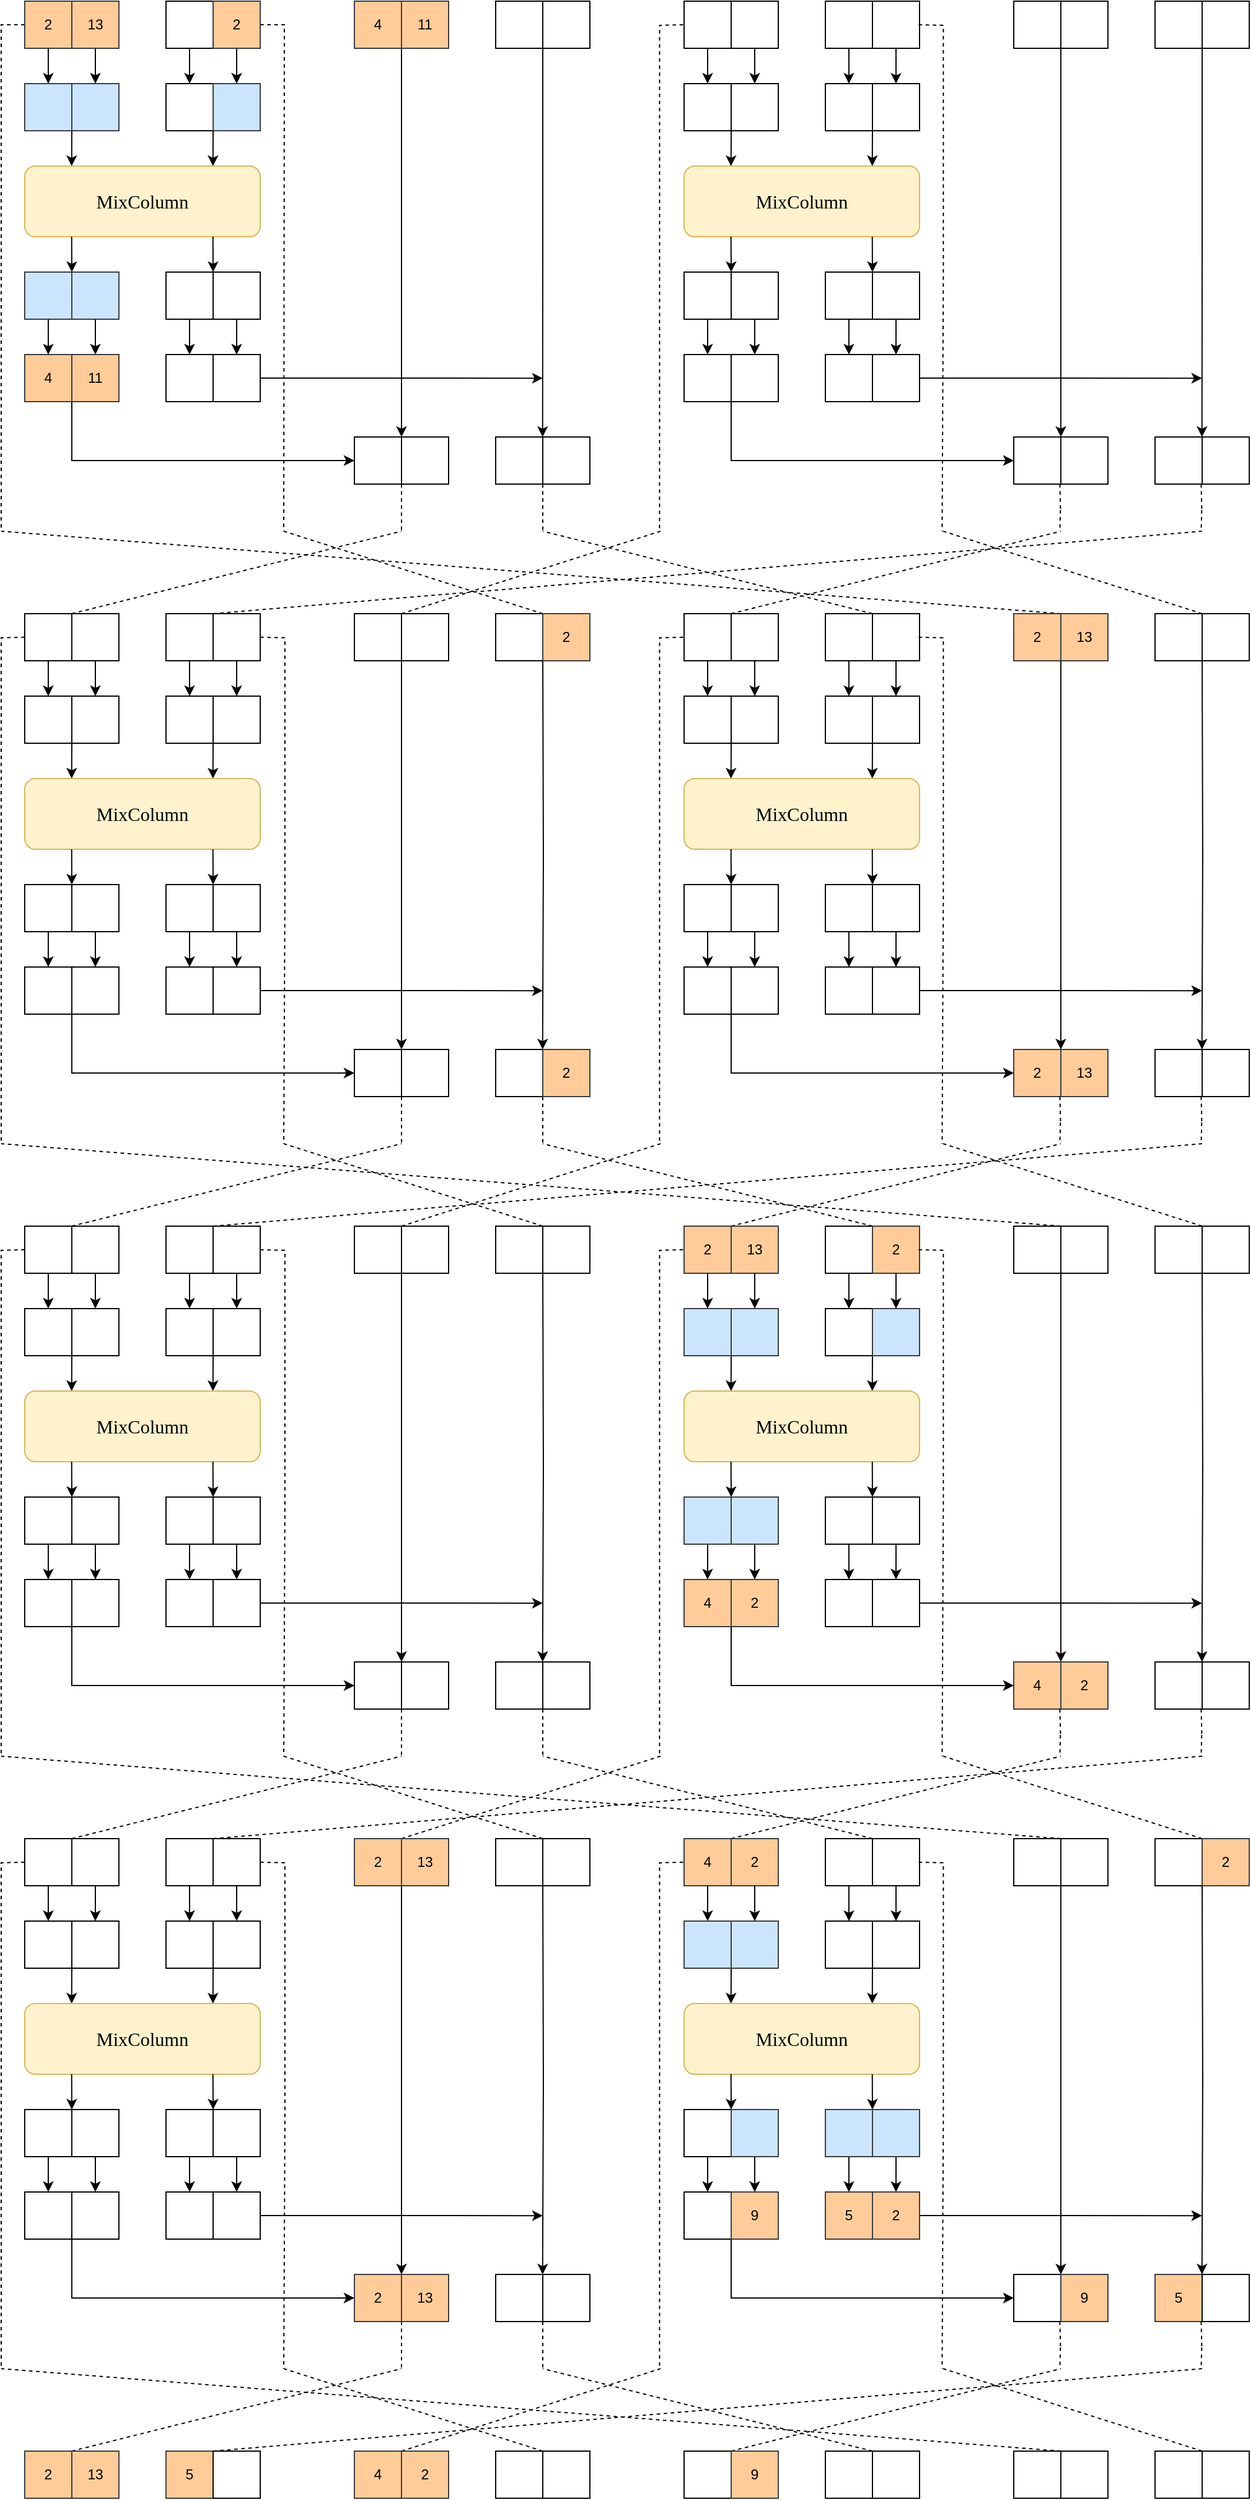 <mxfile version="24.6.1" type="device">
  <diagram name="第 1 页" id="33T3oQKg2jp4dK40noAK">
    <mxGraphModel dx="1434" dy="836" grid="1" gridSize="10" guides="1" tooltips="1" connect="1" arrows="1" fold="1" page="1" pageScale="1" pageWidth="1169" pageHeight="1654" math="0" shadow="0">
      <root>
        <mxCell id="0" />
        <mxCell id="1" parent="0" />
        <mxCell id="D-i1duRZGYbxX3AgBeWL-9" style="edgeStyle=orthogonalEdgeStyle;rounded=0;orthogonalLoop=1;jettySize=auto;html=1;entryX=0.5;entryY=0;entryDx=0;entryDy=0;curved=0;endArrow=classic;endFill=1;strokeWidth=1;" parent="1" source="D-i1duRZGYbxX3AgBeWL-1" target="D-i1duRZGYbxX3AgBeWL-5" edge="1">
          <mxGeometry relative="1" as="geometry" />
        </mxCell>
        <mxCell id="D-i1duRZGYbxX3AgBeWL-118" style="edgeStyle=orthogonalEdgeStyle;rounded=0;orthogonalLoop=1;jettySize=auto;html=1;fontFamily=Times New Roman;fontSize=18;fontColor=default;endArrow=none;endFill=0;dashed=1;" parent="1" source="D-i1duRZGYbxX3AgBeWL-1" edge="1">
          <mxGeometry relative="1" as="geometry">
            <mxPoint x="55" y="480" as="targetPoint" />
          </mxGeometry>
        </mxCell>
        <mxCell id="D-i1duRZGYbxX3AgBeWL-1" value="2" style="rounded=0;whiteSpace=wrap;html=1;fillColor=#ffcc99;strokeColor=#36393d;" parent="1" vertex="1">
          <mxGeometry x="75" y="30" width="40" height="40" as="geometry" />
        </mxCell>
        <mxCell id="D-i1duRZGYbxX3AgBeWL-10" style="edgeStyle=orthogonalEdgeStyle;rounded=0;orthogonalLoop=1;jettySize=auto;html=1;entryX=0.5;entryY=0;entryDx=0;entryDy=0;" parent="1" source="D-i1duRZGYbxX3AgBeWL-2" target="D-i1duRZGYbxX3AgBeWL-6" edge="1">
          <mxGeometry relative="1" as="geometry" />
        </mxCell>
        <mxCell id="D-i1duRZGYbxX3AgBeWL-2" value="13" style="rounded=0;whiteSpace=wrap;html=1;fillColor=#ffcc99;strokeColor=#36393d;" parent="1" vertex="1">
          <mxGeometry x="115" y="30" width="40" height="40" as="geometry" />
        </mxCell>
        <mxCell id="D-i1duRZGYbxX3AgBeWL-11" style="edgeStyle=orthogonalEdgeStyle;rounded=0;orthogonalLoop=1;jettySize=auto;html=1;entryX=0.5;entryY=0;entryDx=0;entryDy=0;" parent="1" source="D-i1duRZGYbxX3AgBeWL-3" target="D-i1duRZGYbxX3AgBeWL-7" edge="1">
          <mxGeometry relative="1" as="geometry" />
        </mxCell>
        <mxCell id="D-i1duRZGYbxX3AgBeWL-3" value="" style="rounded=0;whiteSpace=wrap;html=1;" parent="1" vertex="1">
          <mxGeometry x="195" y="30" width="40" height="40" as="geometry" />
        </mxCell>
        <mxCell id="D-i1duRZGYbxX3AgBeWL-12" style="edgeStyle=orthogonalEdgeStyle;rounded=0;orthogonalLoop=1;jettySize=auto;html=1;entryX=0.5;entryY=0;entryDx=0;entryDy=0;" parent="1" source="D-i1duRZGYbxX3AgBeWL-4" target="D-i1duRZGYbxX3AgBeWL-8" edge="1">
          <mxGeometry relative="1" as="geometry" />
        </mxCell>
        <mxCell id="D-i1duRZGYbxX3AgBeWL-119" style="edgeStyle=orthogonalEdgeStyle;rounded=0;orthogonalLoop=1;jettySize=auto;html=1;fontFamily=Times New Roman;fontSize=18;fontColor=default;dashed=1;strokeColor=default;align=center;verticalAlign=middle;labelBackgroundColor=default;endArrow=none;endFill=0;" parent="1" source="D-i1duRZGYbxX3AgBeWL-4" edge="1">
          <mxGeometry relative="1" as="geometry">
            <mxPoint x="295" y="480" as="targetPoint" />
          </mxGeometry>
        </mxCell>
        <mxCell id="D-i1duRZGYbxX3AgBeWL-4" value="2" style="rounded=0;whiteSpace=wrap;html=1;fillColor=#ffcc99;strokeColor=#36393d;" parent="1" vertex="1">
          <mxGeometry x="235" y="30" width="40" height="40" as="geometry" />
        </mxCell>
        <mxCell id="D-i1duRZGYbxX3AgBeWL-52" style="edgeStyle=orthogonalEdgeStyle;rounded=0;orthogonalLoop=1;jettySize=auto;html=1;exitX=1;exitY=1;exitDx=0;exitDy=0;fontFamily=Times New Roman;fontSize=18;fontColor=default;" parent="1" source="D-i1duRZGYbxX3AgBeWL-5" edge="1">
          <mxGeometry relative="1" as="geometry">
            <mxPoint x="114.857" y="170" as="targetPoint" />
          </mxGeometry>
        </mxCell>
        <mxCell id="D-i1duRZGYbxX3AgBeWL-5" value="" style="rounded=0;whiteSpace=wrap;html=1;fillColor=#cce5ff;strokeColor=#36393d;" parent="1" vertex="1">
          <mxGeometry x="75" y="100" width="40" height="40" as="geometry" />
        </mxCell>
        <mxCell id="D-i1duRZGYbxX3AgBeWL-6" value="" style="rounded=0;whiteSpace=wrap;html=1;fillColor=#cce5ff;strokeColor=#36393d;" parent="1" vertex="1">
          <mxGeometry x="115" y="100" width="40" height="40" as="geometry" />
        </mxCell>
        <mxCell id="D-i1duRZGYbxX3AgBeWL-7" value="" style="rounded=0;whiteSpace=wrap;html=1;" parent="1" vertex="1">
          <mxGeometry x="195" y="100" width="40" height="40" as="geometry" />
        </mxCell>
        <mxCell id="D-i1duRZGYbxX3AgBeWL-53" style="edgeStyle=orthogonalEdgeStyle;rounded=0;orthogonalLoop=1;jettySize=auto;html=1;exitX=0;exitY=1;exitDx=0;exitDy=0;fontFamily=Times New Roman;fontSize=18;fontColor=default;" parent="1" source="D-i1duRZGYbxX3AgBeWL-8" edge="1">
          <mxGeometry relative="1" as="geometry">
            <mxPoint x="234.857" y="170" as="targetPoint" />
          </mxGeometry>
        </mxCell>
        <mxCell id="D-i1duRZGYbxX3AgBeWL-8" value="" style="rounded=0;whiteSpace=wrap;html=1;fillColor=#cce5ff;strokeColor=#36393d;" parent="1" vertex="1">
          <mxGeometry x="235" y="100" width="40" height="40" as="geometry" />
        </mxCell>
        <mxCell id="D-i1duRZGYbxX3AgBeWL-13" value="&lt;font style=&quot;font-size: 16px;&quot; face=&quot;Times New Roman&quot;&gt;MixColumn&lt;/font&gt;" style="rounded=1;whiteSpace=wrap;html=1;fillColor=#fff2cc;strokeColor=#d6b656;" parent="1" vertex="1">
          <mxGeometry x="75" y="170" width="200" height="60" as="geometry" />
        </mxCell>
        <mxCell id="D-i1duRZGYbxX3AgBeWL-30" style="edgeStyle=orthogonalEdgeStyle;rounded=0;orthogonalLoop=1;jettySize=auto;html=1;fontFamily=Helvetica;fontSize=12;fontColor=default;" parent="1" source="D-i1duRZGYbxX3AgBeWL-31" edge="1">
          <mxGeometry relative="1" as="geometry">
            <mxPoint x="95" y="330" as="targetPoint" />
          </mxGeometry>
        </mxCell>
        <mxCell id="D-i1duRZGYbxX3AgBeWL-54" style="edgeStyle=orthogonalEdgeStyle;rounded=0;orthogonalLoop=1;jettySize=auto;html=1;exitX=1;exitY=0;exitDx=0;exitDy=0;fontFamily=Times New Roman;fontSize=18;fontColor=default;startArrow=classic;startFill=1;endArrow=none;endFill=0;" parent="1" source="D-i1duRZGYbxX3AgBeWL-31" edge="1">
          <mxGeometry relative="1" as="geometry">
            <mxPoint x="114.857" y="230" as="targetPoint" />
          </mxGeometry>
        </mxCell>
        <mxCell id="D-i1duRZGYbxX3AgBeWL-31" value="" style="rounded=0;whiteSpace=wrap;html=1;fillColor=#cce5ff;strokeColor=#36393d;" parent="1" vertex="1">
          <mxGeometry x="75" y="260" width="40" height="40" as="geometry" />
        </mxCell>
        <mxCell id="D-i1duRZGYbxX3AgBeWL-32" style="edgeStyle=orthogonalEdgeStyle;rounded=0;orthogonalLoop=1;jettySize=auto;html=1;fontFamily=Helvetica;fontSize=12;fontColor=default;" parent="1" source="D-i1duRZGYbxX3AgBeWL-33" edge="1">
          <mxGeometry relative="1" as="geometry">
            <mxPoint x="135" y="330" as="targetPoint" />
          </mxGeometry>
        </mxCell>
        <mxCell id="D-i1duRZGYbxX3AgBeWL-33" value="" style="rounded=0;whiteSpace=wrap;html=1;fillColor=#cce5ff;strokeColor=#36393d;" parent="1" vertex="1">
          <mxGeometry x="115" y="260" width="40" height="40" as="geometry" />
        </mxCell>
        <mxCell id="D-i1duRZGYbxX3AgBeWL-34" style="edgeStyle=orthogonalEdgeStyle;rounded=0;orthogonalLoop=1;jettySize=auto;html=1;fontFamily=Helvetica;fontSize=12;fontColor=default;" parent="1" source="D-i1duRZGYbxX3AgBeWL-35" edge="1">
          <mxGeometry relative="1" as="geometry">
            <mxPoint x="215" y="330" as="targetPoint" />
          </mxGeometry>
        </mxCell>
        <mxCell id="D-i1duRZGYbxX3AgBeWL-55" style="edgeStyle=orthogonalEdgeStyle;rounded=0;orthogonalLoop=1;jettySize=auto;html=1;exitX=1;exitY=0;exitDx=0;exitDy=0;fontFamily=Times New Roman;fontSize=18;fontColor=default;startArrow=classic;startFill=1;endArrow=none;endFill=0;" parent="1" source="D-i1duRZGYbxX3AgBeWL-35" edge="1">
          <mxGeometry relative="1" as="geometry">
            <mxPoint x="234.857" y="230" as="targetPoint" />
          </mxGeometry>
        </mxCell>
        <mxCell id="D-i1duRZGYbxX3AgBeWL-35" value="" style="rounded=0;whiteSpace=wrap;html=1;" parent="1" vertex="1">
          <mxGeometry x="195" y="260" width="40" height="40" as="geometry" />
        </mxCell>
        <mxCell id="D-i1duRZGYbxX3AgBeWL-36" style="edgeStyle=orthogonalEdgeStyle;rounded=0;orthogonalLoop=1;jettySize=auto;html=1;fontFamily=Helvetica;fontSize=12;fontColor=default;" parent="1" source="D-i1duRZGYbxX3AgBeWL-37" edge="1">
          <mxGeometry relative="1" as="geometry">
            <mxPoint x="255" y="330" as="targetPoint" />
          </mxGeometry>
        </mxCell>
        <mxCell id="D-i1duRZGYbxX3AgBeWL-37" value="" style="rounded=0;whiteSpace=wrap;html=1;" parent="1" vertex="1">
          <mxGeometry x="235" y="260" width="40" height="40" as="geometry" />
        </mxCell>
        <mxCell id="D-i1duRZGYbxX3AgBeWL-57" style="edgeStyle=orthogonalEdgeStyle;rounded=0;orthogonalLoop=1;jettySize=auto;html=1;exitX=1;exitY=1;exitDx=0;exitDy=0;entryX=0;entryY=0.5;entryDx=0;entryDy=0;fontFamily=Times New Roman;fontSize=18;fontColor=default;" parent="1" source="D-i1duRZGYbxX3AgBeWL-38" target="D-i1duRZGYbxX3AgBeWL-47" edge="1">
          <mxGeometry relative="1" as="geometry" />
        </mxCell>
        <mxCell id="D-i1duRZGYbxX3AgBeWL-38" value="4" style="rounded=0;whiteSpace=wrap;html=1;fillColor=#ffcc99;strokeColor=#36393d;" parent="1" vertex="1">
          <mxGeometry x="75" y="330" width="40" height="40" as="geometry" />
        </mxCell>
        <mxCell id="D-i1duRZGYbxX3AgBeWL-39" value="11" style="rounded=0;whiteSpace=wrap;html=1;fillColor=#ffcc99;strokeColor=#36393d;" parent="1" vertex="1">
          <mxGeometry x="115" y="330" width="40" height="40" as="geometry" />
        </mxCell>
        <mxCell id="D-i1duRZGYbxX3AgBeWL-40" value="" style="rounded=0;whiteSpace=wrap;html=1;" parent="1" vertex="1">
          <mxGeometry x="195" y="330" width="40" height="40" as="geometry" />
        </mxCell>
        <mxCell id="D-i1duRZGYbxX3AgBeWL-59" style="edgeStyle=orthogonalEdgeStyle;rounded=0;orthogonalLoop=1;jettySize=auto;html=1;exitX=1;exitY=0.5;exitDx=0;exitDy=0;fontFamily=Times New Roman;fontSize=18;fontColor=default;" parent="1" source="D-i1duRZGYbxX3AgBeWL-41" edge="1">
          <mxGeometry relative="1" as="geometry">
            <mxPoint x="515" y="350.095" as="targetPoint" />
          </mxGeometry>
        </mxCell>
        <mxCell id="D-i1duRZGYbxX3AgBeWL-41" value="" style="rounded=0;whiteSpace=wrap;html=1;" parent="1" vertex="1">
          <mxGeometry x="235" y="330" width="40" height="40" as="geometry" />
        </mxCell>
        <mxCell id="D-i1duRZGYbxX3AgBeWL-43" value="4" style="rounded=0;whiteSpace=wrap;html=1;fillColor=#ffcc99;strokeColor=#36393d;" parent="1" vertex="1">
          <mxGeometry x="355" y="30" width="40" height="40" as="geometry" />
        </mxCell>
        <mxCell id="D-i1duRZGYbxX3AgBeWL-56" style="edgeStyle=orthogonalEdgeStyle;rounded=0;orthogonalLoop=1;jettySize=auto;html=1;exitX=0;exitY=1;exitDx=0;exitDy=0;fontFamily=Times New Roman;fontSize=18;fontColor=default;" parent="1" source="D-i1duRZGYbxX3AgBeWL-44" edge="1">
          <mxGeometry relative="1" as="geometry">
            <mxPoint x="395" y="400" as="targetPoint" />
          </mxGeometry>
        </mxCell>
        <mxCell id="D-i1duRZGYbxX3AgBeWL-44" value="11" style="rounded=0;whiteSpace=wrap;html=1;fillColor=#ffcc99;strokeColor=#36393d;" parent="1" vertex="1">
          <mxGeometry x="395" y="30" width="40" height="40" as="geometry" />
        </mxCell>
        <mxCell id="D-i1duRZGYbxX3AgBeWL-58" style="edgeStyle=orthogonalEdgeStyle;rounded=0;orthogonalLoop=1;jettySize=auto;html=1;exitX=1;exitY=1;exitDx=0;exitDy=0;fontFamily=Times New Roman;fontSize=18;fontColor=default;" parent="1" source="D-i1duRZGYbxX3AgBeWL-45" edge="1">
          <mxGeometry relative="1" as="geometry">
            <mxPoint x="514.857" y="400" as="targetPoint" />
          </mxGeometry>
        </mxCell>
        <mxCell id="D-i1duRZGYbxX3AgBeWL-45" value="" style="rounded=0;whiteSpace=wrap;html=1;" parent="1" vertex="1">
          <mxGeometry x="475" y="30" width="40" height="40" as="geometry" />
        </mxCell>
        <mxCell id="D-i1duRZGYbxX3AgBeWL-46" value="" style="rounded=0;whiteSpace=wrap;html=1;" parent="1" vertex="1">
          <mxGeometry x="515" y="30" width="40" height="40" as="geometry" />
        </mxCell>
        <mxCell id="D-i1duRZGYbxX3AgBeWL-47" value="" style="rounded=0;whiteSpace=wrap;html=1;" parent="1" vertex="1">
          <mxGeometry x="355" y="400" width="40" height="40" as="geometry" />
        </mxCell>
        <mxCell id="D-i1duRZGYbxX3AgBeWL-120" style="edgeStyle=orthogonalEdgeStyle;rounded=0;orthogonalLoop=1;jettySize=auto;html=1;exitX=0;exitY=1;exitDx=0;exitDy=0;fontFamily=Times New Roman;fontSize=18;fontColor=default;dashed=1;strokeColor=default;align=center;verticalAlign=middle;labelBackgroundColor=default;endArrow=none;endFill=0;" parent="1" source="D-i1duRZGYbxX3AgBeWL-48" edge="1">
          <mxGeometry relative="1" as="geometry">
            <mxPoint x="395" y="480" as="targetPoint" />
          </mxGeometry>
        </mxCell>
        <mxCell id="D-i1duRZGYbxX3AgBeWL-48" value="" style="rounded=0;whiteSpace=wrap;html=1;" parent="1" vertex="1">
          <mxGeometry x="395" y="400" width="40" height="40" as="geometry" />
        </mxCell>
        <mxCell id="D-i1duRZGYbxX3AgBeWL-49" value="" style="rounded=0;whiteSpace=wrap;html=1;" parent="1" vertex="1">
          <mxGeometry x="475" y="400" width="40" height="40" as="geometry" />
        </mxCell>
        <mxCell id="D-i1duRZGYbxX3AgBeWL-121" style="edgeStyle=orthogonalEdgeStyle;rounded=0;orthogonalLoop=1;jettySize=auto;html=1;exitX=0;exitY=1;exitDx=0;exitDy=0;fontFamily=Times New Roman;fontSize=18;fontColor=default;dashed=1;strokeColor=default;align=center;verticalAlign=middle;labelBackgroundColor=default;endArrow=none;endFill=0;" parent="1" source="D-i1duRZGYbxX3AgBeWL-50" edge="1">
          <mxGeometry relative="1" as="geometry">
            <mxPoint x="515" y="480" as="targetPoint" />
          </mxGeometry>
        </mxCell>
        <mxCell id="D-i1duRZGYbxX3AgBeWL-50" value="" style="rounded=0;whiteSpace=wrap;html=1;" parent="1" vertex="1">
          <mxGeometry x="515" y="400" width="40" height="40" as="geometry" />
        </mxCell>
        <mxCell id="D-i1duRZGYbxX3AgBeWL-60" style="edgeStyle=orthogonalEdgeStyle;rounded=0;orthogonalLoop=1;jettySize=auto;html=1;entryX=0.5;entryY=0;entryDx=0;entryDy=0;curved=0;endArrow=classic;endFill=1;strokeWidth=1;" parent="1" source="D-i1duRZGYbxX3AgBeWL-61" target="D-i1duRZGYbxX3AgBeWL-69" edge="1">
          <mxGeometry relative="1" as="geometry" />
        </mxCell>
        <mxCell id="D-i1duRZGYbxX3AgBeWL-61" value="" style="rounded=0;whiteSpace=wrap;html=1;" parent="1" vertex="1">
          <mxGeometry x="635" y="30" width="40" height="40" as="geometry" />
        </mxCell>
        <mxCell id="D-i1duRZGYbxX3AgBeWL-62" style="edgeStyle=orthogonalEdgeStyle;rounded=0;orthogonalLoop=1;jettySize=auto;html=1;entryX=0.5;entryY=0;entryDx=0;entryDy=0;" parent="1" source="D-i1duRZGYbxX3AgBeWL-63" target="D-i1duRZGYbxX3AgBeWL-70" edge="1">
          <mxGeometry relative="1" as="geometry" />
        </mxCell>
        <mxCell id="D-i1duRZGYbxX3AgBeWL-63" value="" style="rounded=0;whiteSpace=wrap;html=1;" parent="1" vertex="1">
          <mxGeometry x="675" y="30" width="40" height="40" as="geometry" />
        </mxCell>
        <mxCell id="D-i1duRZGYbxX3AgBeWL-64" style="edgeStyle=orthogonalEdgeStyle;rounded=0;orthogonalLoop=1;jettySize=auto;html=1;entryX=0.5;entryY=0;entryDx=0;entryDy=0;" parent="1" source="D-i1duRZGYbxX3AgBeWL-65" target="D-i1duRZGYbxX3AgBeWL-71" edge="1">
          <mxGeometry relative="1" as="geometry" />
        </mxCell>
        <mxCell id="D-i1duRZGYbxX3AgBeWL-65" value="" style="rounded=0;whiteSpace=wrap;html=1;" parent="1" vertex="1">
          <mxGeometry x="755" y="30" width="40" height="40" as="geometry" />
        </mxCell>
        <mxCell id="D-i1duRZGYbxX3AgBeWL-66" style="edgeStyle=orthogonalEdgeStyle;rounded=0;orthogonalLoop=1;jettySize=auto;html=1;entryX=0.5;entryY=0;entryDx=0;entryDy=0;" parent="1" source="D-i1duRZGYbxX3AgBeWL-67" target="D-i1duRZGYbxX3AgBeWL-73" edge="1">
          <mxGeometry relative="1" as="geometry" />
        </mxCell>
        <mxCell id="D-i1duRZGYbxX3AgBeWL-67" value="" style="rounded=0;whiteSpace=wrap;html=1;" parent="1" vertex="1">
          <mxGeometry x="795" y="30" width="40" height="40" as="geometry" />
        </mxCell>
        <mxCell id="D-i1duRZGYbxX3AgBeWL-68" style="edgeStyle=orthogonalEdgeStyle;rounded=0;orthogonalLoop=1;jettySize=auto;html=1;exitX=1;exitY=1;exitDx=0;exitDy=0;fontFamily=Times New Roman;fontSize=18;fontColor=default;" parent="1" source="D-i1duRZGYbxX3AgBeWL-69" edge="1">
          <mxGeometry relative="1" as="geometry">
            <mxPoint x="674.857" y="170" as="targetPoint" />
          </mxGeometry>
        </mxCell>
        <mxCell id="D-i1duRZGYbxX3AgBeWL-69" value="" style="rounded=0;whiteSpace=wrap;html=1;" parent="1" vertex="1">
          <mxGeometry x="635" y="100" width="40" height="40" as="geometry" />
        </mxCell>
        <mxCell id="D-i1duRZGYbxX3AgBeWL-70" value="" style="rounded=0;whiteSpace=wrap;html=1;" parent="1" vertex="1">
          <mxGeometry x="675" y="100" width="40" height="40" as="geometry" />
        </mxCell>
        <mxCell id="D-i1duRZGYbxX3AgBeWL-71" value="" style="rounded=0;whiteSpace=wrap;html=1;" parent="1" vertex="1">
          <mxGeometry x="755" y="100" width="40" height="40" as="geometry" />
        </mxCell>
        <mxCell id="D-i1duRZGYbxX3AgBeWL-72" style="edgeStyle=orthogonalEdgeStyle;rounded=0;orthogonalLoop=1;jettySize=auto;html=1;exitX=0;exitY=1;exitDx=0;exitDy=0;fontFamily=Times New Roman;fontSize=18;fontColor=default;" parent="1" source="D-i1duRZGYbxX3AgBeWL-73" edge="1">
          <mxGeometry relative="1" as="geometry">
            <mxPoint x="794.857" y="170" as="targetPoint" />
          </mxGeometry>
        </mxCell>
        <mxCell id="D-i1duRZGYbxX3AgBeWL-73" value="" style="rounded=0;whiteSpace=wrap;html=1;" parent="1" vertex="1">
          <mxGeometry x="795" y="100" width="40" height="40" as="geometry" />
        </mxCell>
        <mxCell id="D-i1duRZGYbxX3AgBeWL-74" value="&lt;font style=&quot;font-size: 16px;&quot; face=&quot;Times New Roman&quot;&gt;MixColumn&lt;/font&gt;" style="rounded=1;whiteSpace=wrap;html=1;fillColor=#fff2cc;strokeColor=#d6b656;" parent="1" vertex="1">
          <mxGeometry x="635" y="170" width="200" height="60" as="geometry" />
        </mxCell>
        <mxCell id="D-i1duRZGYbxX3AgBeWL-75" style="edgeStyle=orthogonalEdgeStyle;rounded=0;orthogonalLoop=1;jettySize=auto;html=1;fontFamily=Helvetica;fontSize=12;fontColor=default;" parent="1" source="D-i1duRZGYbxX3AgBeWL-77" edge="1">
          <mxGeometry relative="1" as="geometry">
            <mxPoint x="655" y="330" as="targetPoint" />
          </mxGeometry>
        </mxCell>
        <mxCell id="D-i1duRZGYbxX3AgBeWL-76" style="edgeStyle=orthogonalEdgeStyle;rounded=0;orthogonalLoop=1;jettySize=auto;html=1;exitX=1;exitY=0;exitDx=0;exitDy=0;fontFamily=Times New Roman;fontSize=18;fontColor=default;startArrow=classic;startFill=1;endArrow=none;endFill=0;" parent="1" source="D-i1duRZGYbxX3AgBeWL-77" edge="1">
          <mxGeometry relative="1" as="geometry">
            <mxPoint x="674.857" y="230" as="targetPoint" />
          </mxGeometry>
        </mxCell>
        <mxCell id="D-i1duRZGYbxX3AgBeWL-77" value="" style="rounded=0;whiteSpace=wrap;html=1;" parent="1" vertex="1">
          <mxGeometry x="635" y="260" width="40" height="40" as="geometry" />
        </mxCell>
        <mxCell id="D-i1duRZGYbxX3AgBeWL-78" style="edgeStyle=orthogonalEdgeStyle;rounded=0;orthogonalLoop=1;jettySize=auto;html=1;fontFamily=Helvetica;fontSize=12;fontColor=default;" parent="1" source="D-i1duRZGYbxX3AgBeWL-79" edge="1">
          <mxGeometry relative="1" as="geometry">
            <mxPoint x="695" y="330" as="targetPoint" />
          </mxGeometry>
        </mxCell>
        <mxCell id="D-i1duRZGYbxX3AgBeWL-79" value="" style="rounded=0;whiteSpace=wrap;html=1;" parent="1" vertex="1">
          <mxGeometry x="675" y="260" width="40" height="40" as="geometry" />
        </mxCell>
        <mxCell id="D-i1duRZGYbxX3AgBeWL-80" style="edgeStyle=orthogonalEdgeStyle;rounded=0;orthogonalLoop=1;jettySize=auto;html=1;fontFamily=Helvetica;fontSize=12;fontColor=default;" parent="1" source="D-i1duRZGYbxX3AgBeWL-82" edge="1">
          <mxGeometry relative="1" as="geometry">
            <mxPoint x="775" y="330" as="targetPoint" />
          </mxGeometry>
        </mxCell>
        <mxCell id="D-i1duRZGYbxX3AgBeWL-81" style="edgeStyle=orthogonalEdgeStyle;rounded=0;orthogonalLoop=1;jettySize=auto;html=1;exitX=1;exitY=0;exitDx=0;exitDy=0;fontFamily=Times New Roman;fontSize=18;fontColor=default;startArrow=classic;startFill=1;endArrow=none;endFill=0;" parent="1" source="D-i1duRZGYbxX3AgBeWL-82" edge="1">
          <mxGeometry relative="1" as="geometry">
            <mxPoint x="794.857" y="230" as="targetPoint" />
          </mxGeometry>
        </mxCell>
        <mxCell id="D-i1duRZGYbxX3AgBeWL-82" value="" style="rounded=0;whiteSpace=wrap;html=1;" parent="1" vertex="1">
          <mxGeometry x="755" y="260" width="40" height="40" as="geometry" />
        </mxCell>
        <mxCell id="D-i1duRZGYbxX3AgBeWL-83" style="edgeStyle=orthogonalEdgeStyle;rounded=0;orthogonalLoop=1;jettySize=auto;html=1;fontFamily=Helvetica;fontSize=12;fontColor=default;" parent="1" source="D-i1duRZGYbxX3AgBeWL-84" edge="1">
          <mxGeometry relative="1" as="geometry">
            <mxPoint x="815" y="330" as="targetPoint" />
          </mxGeometry>
        </mxCell>
        <mxCell id="D-i1duRZGYbxX3AgBeWL-84" value="" style="rounded=0;whiteSpace=wrap;html=1;" parent="1" vertex="1">
          <mxGeometry x="795" y="260" width="40" height="40" as="geometry" />
        </mxCell>
        <mxCell id="D-i1duRZGYbxX3AgBeWL-85" style="edgeStyle=orthogonalEdgeStyle;rounded=0;orthogonalLoop=1;jettySize=auto;html=1;exitX=1;exitY=1;exitDx=0;exitDy=0;entryX=0;entryY=0.5;entryDx=0;entryDy=0;fontFamily=Times New Roman;fontSize=18;fontColor=default;" parent="1" source="D-i1duRZGYbxX3AgBeWL-86" target="D-i1duRZGYbxX3AgBeWL-97" edge="1">
          <mxGeometry relative="1" as="geometry" />
        </mxCell>
        <mxCell id="D-i1duRZGYbxX3AgBeWL-86" value="" style="rounded=0;whiteSpace=wrap;html=1;" parent="1" vertex="1">
          <mxGeometry x="635" y="330" width="40" height="40" as="geometry" />
        </mxCell>
        <mxCell id="D-i1duRZGYbxX3AgBeWL-87" value="" style="rounded=0;whiteSpace=wrap;html=1;" parent="1" vertex="1">
          <mxGeometry x="675" y="330" width="40" height="40" as="geometry" />
        </mxCell>
        <mxCell id="D-i1duRZGYbxX3AgBeWL-88" value="" style="rounded=0;whiteSpace=wrap;html=1;" parent="1" vertex="1">
          <mxGeometry x="755" y="330" width="40" height="40" as="geometry" />
        </mxCell>
        <mxCell id="D-i1duRZGYbxX3AgBeWL-89" style="edgeStyle=orthogonalEdgeStyle;rounded=0;orthogonalLoop=1;jettySize=auto;html=1;exitX=1;exitY=0.5;exitDx=0;exitDy=0;fontFamily=Times New Roman;fontSize=18;fontColor=default;" parent="1" source="D-i1duRZGYbxX3AgBeWL-90" edge="1">
          <mxGeometry relative="1" as="geometry">
            <mxPoint x="1075" y="350.095" as="targetPoint" />
          </mxGeometry>
        </mxCell>
        <mxCell id="D-i1duRZGYbxX3AgBeWL-90" value="" style="rounded=0;whiteSpace=wrap;html=1;" parent="1" vertex="1">
          <mxGeometry x="795" y="330" width="40" height="40" as="geometry" />
        </mxCell>
        <mxCell id="D-i1duRZGYbxX3AgBeWL-91" value="" style="rounded=0;whiteSpace=wrap;html=1;" parent="1" vertex="1">
          <mxGeometry x="915" y="30" width="40" height="40" as="geometry" />
        </mxCell>
        <mxCell id="D-i1duRZGYbxX3AgBeWL-92" style="edgeStyle=orthogonalEdgeStyle;rounded=0;orthogonalLoop=1;jettySize=auto;html=1;exitX=0;exitY=1;exitDx=0;exitDy=0;fontFamily=Times New Roman;fontSize=18;fontColor=default;" parent="1" source="D-i1duRZGYbxX3AgBeWL-93" edge="1">
          <mxGeometry relative="1" as="geometry">
            <mxPoint x="955" y="400" as="targetPoint" />
          </mxGeometry>
        </mxCell>
        <mxCell id="D-i1duRZGYbxX3AgBeWL-93" value="" style="rounded=0;whiteSpace=wrap;html=1;" parent="1" vertex="1">
          <mxGeometry x="955" y="30" width="40" height="40" as="geometry" />
        </mxCell>
        <mxCell id="D-i1duRZGYbxX3AgBeWL-94" style="edgeStyle=orthogonalEdgeStyle;rounded=0;orthogonalLoop=1;jettySize=auto;html=1;exitX=1;exitY=1;exitDx=0;exitDy=0;fontFamily=Times New Roman;fontSize=18;fontColor=default;" parent="1" source="D-i1duRZGYbxX3AgBeWL-95" edge="1">
          <mxGeometry relative="1" as="geometry">
            <mxPoint x="1074.857" y="400" as="targetPoint" />
          </mxGeometry>
        </mxCell>
        <mxCell id="D-i1duRZGYbxX3AgBeWL-95" value="" style="rounded=0;whiteSpace=wrap;html=1;" parent="1" vertex="1">
          <mxGeometry x="1035" y="30" width="40" height="40" as="geometry" />
        </mxCell>
        <mxCell id="D-i1duRZGYbxX3AgBeWL-96" value="" style="rounded=0;whiteSpace=wrap;html=1;" parent="1" vertex="1">
          <mxGeometry x="1075" y="30" width="40" height="40" as="geometry" />
        </mxCell>
        <mxCell id="D-i1duRZGYbxX3AgBeWL-97" value="" style="rounded=0;whiteSpace=wrap;html=1;" parent="1" vertex="1">
          <mxGeometry x="915" y="400" width="40" height="40" as="geometry" />
        </mxCell>
        <mxCell id="D-i1duRZGYbxX3AgBeWL-98" value="" style="rounded=0;whiteSpace=wrap;html=1;" parent="1" vertex="1">
          <mxGeometry x="955" y="400" width="40" height="40" as="geometry" />
        </mxCell>
        <mxCell id="D-i1duRZGYbxX3AgBeWL-99" value="" style="rounded=0;whiteSpace=wrap;html=1;" parent="1" vertex="1">
          <mxGeometry x="1035" y="400" width="40" height="40" as="geometry" />
        </mxCell>
        <mxCell id="D-i1duRZGYbxX3AgBeWL-100" value="" style="rounded=0;whiteSpace=wrap;html=1;" parent="1" vertex="1">
          <mxGeometry x="1075" y="400" width="40" height="40" as="geometry" />
        </mxCell>
        <mxCell id="D-i1duRZGYbxX3AgBeWL-126" style="rounded=0;orthogonalLoop=1;jettySize=auto;html=1;exitX=1;exitY=0;exitDx=0;exitDy=0;fontFamily=Times New Roman;fontSize=18;fontColor=default;endArrow=none;endFill=0;dashed=1;" parent="1" source="D-i1duRZGYbxX3AgBeWL-101" edge="1">
          <mxGeometry relative="1" as="geometry">
            <mxPoint x="395" y="480" as="targetPoint" />
          </mxGeometry>
        </mxCell>
        <mxCell id="D-i1duRZGYbxX3AgBeWL-101" value="" style="rounded=0;whiteSpace=wrap;html=1;" parent="1" vertex="1">
          <mxGeometry x="75" y="550" width="40" height="40" as="geometry" />
        </mxCell>
        <mxCell id="D-i1duRZGYbxX3AgBeWL-102" value="" style="rounded=0;whiteSpace=wrap;html=1;" parent="1" vertex="1">
          <mxGeometry x="115" y="550" width="40" height="40" as="geometry" />
        </mxCell>
        <mxCell id="D-i1duRZGYbxX3AgBeWL-103" value="" style="rounded=0;whiteSpace=wrap;html=1;" parent="1" vertex="1">
          <mxGeometry x="195" y="550" width="40" height="40" as="geometry" />
        </mxCell>
        <mxCell id="D-i1duRZGYbxX3AgBeWL-127" style="rounded=0;orthogonalLoop=1;jettySize=auto;html=1;exitX=0;exitY=0;exitDx=0;exitDy=0;fontFamily=Times New Roman;fontSize=18;fontColor=default;dashed=1;strokeColor=default;align=center;verticalAlign=middle;labelBackgroundColor=default;endArrow=none;endFill=0;" parent="1" source="D-i1duRZGYbxX3AgBeWL-104" edge="1">
          <mxGeometry relative="1" as="geometry">
            <mxPoint x="1075" y="480" as="targetPoint" />
          </mxGeometry>
        </mxCell>
        <mxCell id="D-i1duRZGYbxX3AgBeWL-104" value="" style="rounded=0;whiteSpace=wrap;html=1;" parent="1" vertex="1">
          <mxGeometry x="235" y="550" width="40" height="40" as="geometry" />
        </mxCell>
        <mxCell id="D-i1duRZGYbxX3AgBeWL-128" style="rounded=0;orthogonalLoop=1;jettySize=auto;html=1;exitX=1;exitY=0;exitDx=0;exitDy=0;fontFamily=Times New Roman;fontSize=18;fontColor=default;dashed=1;strokeColor=default;align=center;verticalAlign=middle;labelBackgroundColor=default;endArrow=none;endFill=0;" parent="1" source="D-i1duRZGYbxX3AgBeWL-105" edge="1">
          <mxGeometry relative="1" as="geometry">
            <mxPoint x="615" y="480" as="targetPoint" />
          </mxGeometry>
        </mxCell>
        <mxCell id="D-i1duRZGYbxX3AgBeWL-105" value="" style="rounded=0;whiteSpace=wrap;html=1;" parent="1" vertex="1">
          <mxGeometry x="355" y="550" width="40" height="40" as="geometry" />
        </mxCell>
        <mxCell id="D-i1duRZGYbxX3AgBeWL-106" value="" style="rounded=0;whiteSpace=wrap;html=1;" parent="1" vertex="1">
          <mxGeometry x="395" y="550" width="40" height="40" as="geometry" />
        </mxCell>
        <mxCell id="D-i1duRZGYbxX3AgBeWL-107" value="" style="rounded=0;whiteSpace=wrap;html=1;" parent="1" vertex="1">
          <mxGeometry x="475" y="550" width="40" height="40" as="geometry" />
        </mxCell>
        <mxCell id="D-i1duRZGYbxX3AgBeWL-129" style="rounded=0;orthogonalLoop=1;jettySize=auto;html=1;exitX=0;exitY=0;exitDx=0;exitDy=0;fontFamily=Times New Roman;fontSize=18;fontColor=default;dashed=1;strokeColor=default;align=center;verticalAlign=middle;labelBackgroundColor=default;endArrow=none;endFill=0;" parent="1" source="D-i1duRZGYbxX3AgBeWL-108" edge="1">
          <mxGeometry relative="1" as="geometry">
            <mxPoint x="295" y="480" as="targetPoint" />
          </mxGeometry>
        </mxCell>
        <mxCell id="D-i1duRZGYbxX3AgBeWL-108" value="2" style="rounded=0;whiteSpace=wrap;html=1;fillColor=#ffcc99;strokeColor=#36393d;" parent="1" vertex="1">
          <mxGeometry x="515" y="550" width="40" height="40" as="geometry" />
        </mxCell>
        <mxCell id="D-i1duRZGYbxX3AgBeWL-130" style="rounded=0;orthogonalLoop=1;jettySize=auto;html=1;exitX=1;exitY=0;exitDx=0;exitDy=0;fontFamily=Times New Roman;fontSize=18;fontColor=default;dashed=1;strokeColor=default;align=center;verticalAlign=middle;labelBackgroundColor=default;endArrow=none;endFill=0;" parent="1" source="D-i1duRZGYbxX3AgBeWL-109" edge="1">
          <mxGeometry relative="1" as="geometry">
            <mxPoint x="955" y="480" as="targetPoint" />
          </mxGeometry>
        </mxCell>
        <mxCell id="D-i1duRZGYbxX3AgBeWL-109" value="" style="rounded=0;whiteSpace=wrap;html=1;" parent="1" vertex="1">
          <mxGeometry x="635" y="550" width="40" height="40" as="geometry" />
        </mxCell>
        <mxCell id="D-i1duRZGYbxX3AgBeWL-110" value="" style="rounded=0;whiteSpace=wrap;html=1;" parent="1" vertex="1">
          <mxGeometry x="675" y="550" width="40" height="40" as="geometry" />
        </mxCell>
        <mxCell id="D-i1duRZGYbxX3AgBeWL-111" value="" style="rounded=0;whiteSpace=wrap;html=1;" parent="1" vertex="1">
          <mxGeometry x="755" y="550" width="40" height="40" as="geometry" />
        </mxCell>
        <mxCell id="D-i1duRZGYbxX3AgBeWL-131" style="rounded=0;orthogonalLoop=1;jettySize=auto;html=1;exitX=0;exitY=0;exitDx=0;exitDy=0;fontFamily=Times New Roman;fontSize=18;fontColor=default;dashed=1;strokeColor=default;align=center;verticalAlign=middle;labelBackgroundColor=default;endArrow=none;endFill=0;" parent="1" source="D-i1duRZGYbxX3AgBeWL-112" edge="1">
          <mxGeometry relative="1" as="geometry">
            <mxPoint x="515" y="480" as="targetPoint" />
          </mxGeometry>
        </mxCell>
        <mxCell id="D-i1duRZGYbxX3AgBeWL-112" value="" style="rounded=0;whiteSpace=wrap;html=1;" parent="1" vertex="1">
          <mxGeometry x="795" y="550" width="40" height="40" as="geometry" />
        </mxCell>
        <mxCell id="D-i1duRZGYbxX3AgBeWL-132" style="rounded=0;orthogonalLoop=1;jettySize=auto;html=1;exitX=1;exitY=0;exitDx=0;exitDy=0;fontFamily=Times New Roman;fontSize=18;fontColor=default;dashed=1;strokeColor=default;align=center;verticalAlign=middle;labelBackgroundColor=default;endArrow=none;endFill=0;" parent="1" source="D-i1duRZGYbxX3AgBeWL-113" edge="1">
          <mxGeometry relative="1" as="geometry">
            <mxPoint x="55" y="480" as="targetPoint" />
          </mxGeometry>
        </mxCell>
        <mxCell id="D-i1duRZGYbxX3AgBeWL-113" value="2" style="rounded=0;whiteSpace=wrap;html=1;fillColor=#ffcc99;strokeColor=#36393d;" parent="1" vertex="1">
          <mxGeometry x="915" y="550" width="40" height="40" as="geometry" />
        </mxCell>
        <mxCell id="D-i1duRZGYbxX3AgBeWL-114" value="13" style="rounded=0;whiteSpace=wrap;html=1;fillColor=#ffcc99;strokeColor=#36393d;" parent="1" vertex="1">
          <mxGeometry x="955" y="550" width="40" height="40" as="geometry" />
        </mxCell>
        <mxCell id="D-i1duRZGYbxX3AgBeWL-133" style="rounded=0;orthogonalLoop=1;jettySize=auto;html=1;exitX=1;exitY=0;exitDx=0;exitDy=0;fontFamily=Times New Roman;fontSize=18;fontColor=default;dashed=1;strokeColor=default;align=center;verticalAlign=middle;labelBackgroundColor=default;endArrow=none;endFill=0;" parent="1" source="D-i1duRZGYbxX3AgBeWL-115" edge="1">
          <mxGeometry relative="1" as="geometry">
            <mxPoint x="855" y="480" as="targetPoint" />
          </mxGeometry>
        </mxCell>
        <mxCell id="D-i1duRZGYbxX3AgBeWL-115" value="" style="rounded=0;whiteSpace=wrap;html=1;" parent="1" vertex="1">
          <mxGeometry x="1035" y="550" width="40" height="40" as="geometry" />
        </mxCell>
        <mxCell id="D-i1duRZGYbxX3AgBeWL-116" value="" style="rounded=0;whiteSpace=wrap;html=1;" parent="1" vertex="1">
          <mxGeometry x="1075" y="550" width="40" height="40" as="geometry" />
        </mxCell>
        <mxCell id="D-i1duRZGYbxX3AgBeWL-122" style="edgeStyle=orthogonalEdgeStyle;rounded=0;orthogonalLoop=1;jettySize=auto;html=1;fontFamily=Times New Roman;fontSize=18;fontColor=default;endArrow=none;endFill=0;dashed=1;" parent="1" edge="1">
          <mxGeometry relative="1" as="geometry">
            <mxPoint x="614.17" y="480" as="targetPoint" />
            <mxPoint x="634.17" y="50" as="sourcePoint" />
          </mxGeometry>
        </mxCell>
        <mxCell id="D-i1duRZGYbxX3AgBeWL-123" style="edgeStyle=orthogonalEdgeStyle;rounded=0;orthogonalLoop=1;jettySize=auto;html=1;fontFamily=Times New Roman;fontSize=18;fontColor=default;dashed=1;strokeColor=default;align=center;verticalAlign=middle;labelBackgroundColor=default;endArrow=none;endFill=0;" parent="1" edge="1">
          <mxGeometry relative="1" as="geometry">
            <mxPoint x="854.17" y="480" as="targetPoint" />
            <mxPoint x="834.17" y="50" as="sourcePoint" />
          </mxGeometry>
        </mxCell>
        <mxCell id="D-i1duRZGYbxX3AgBeWL-124" style="edgeStyle=orthogonalEdgeStyle;rounded=0;orthogonalLoop=1;jettySize=auto;html=1;exitX=0;exitY=1;exitDx=0;exitDy=0;fontFamily=Times New Roman;fontSize=18;fontColor=default;dashed=1;strokeColor=default;align=center;verticalAlign=middle;labelBackgroundColor=default;endArrow=none;endFill=0;" parent="1" edge="1">
          <mxGeometry relative="1" as="geometry">
            <mxPoint x="954.17" y="480" as="targetPoint" />
            <mxPoint x="954.17" y="440" as="sourcePoint" />
          </mxGeometry>
        </mxCell>
        <mxCell id="D-i1duRZGYbxX3AgBeWL-125" style="edgeStyle=orthogonalEdgeStyle;rounded=0;orthogonalLoop=1;jettySize=auto;html=1;exitX=0;exitY=1;exitDx=0;exitDy=0;fontFamily=Times New Roman;fontSize=18;fontColor=default;dashed=1;strokeColor=default;align=center;verticalAlign=middle;labelBackgroundColor=default;endArrow=none;endFill=0;" parent="1" edge="1">
          <mxGeometry relative="1" as="geometry">
            <mxPoint x="1074.17" y="480" as="targetPoint" />
            <mxPoint x="1074.17" y="440" as="sourcePoint" />
          </mxGeometry>
        </mxCell>
        <mxCell id="c0S4jZd1fql3slPyOwR9-1" style="edgeStyle=orthogonalEdgeStyle;rounded=0;orthogonalLoop=1;jettySize=auto;html=1;entryX=0.5;entryY=0;entryDx=0;entryDy=0;curved=0;endArrow=classic;endFill=1;strokeWidth=1;" edge="1" parent="1" target="c0S4jZd1fql3slPyOwR9-8">
          <mxGeometry relative="1" as="geometry">
            <mxPoint x="95" y="590" as="sourcePoint" />
          </mxGeometry>
        </mxCell>
        <mxCell id="c0S4jZd1fql3slPyOwR9-2" style="edgeStyle=orthogonalEdgeStyle;rounded=0;orthogonalLoop=1;jettySize=auto;html=1;fontFamily=Times New Roman;fontSize=18;fontColor=default;endArrow=none;endFill=0;dashed=1;" edge="1" parent="1">
          <mxGeometry relative="1" as="geometry">
            <mxPoint x="55" y="1000" as="targetPoint" />
            <mxPoint x="75" y="570" as="sourcePoint" />
          </mxGeometry>
        </mxCell>
        <mxCell id="c0S4jZd1fql3slPyOwR9-3" style="edgeStyle=orthogonalEdgeStyle;rounded=0;orthogonalLoop=1;jettySize=auto;html=1;entryX=0.5;entryY=0;entryDx=0;entryDy=0;" edge="1" parent="1" target="c0S4jZd1fql3slPyOwR9-9">
          <mxGeometry relative="1" as="geometry">
            <mxPoint x="135" y="590" as="sourcePoint" />
          </mxGeometry>
        </mxCell>
        <mxCell id="c0S4jZd1fql3slPyOwR9-4" style="edgeStyle=orthogonalEdgeStyle;rounded=0;orthogonalLoop=1;jettySize=auto;html=1;entryX=0.5;entryY=0;entryDx=0;entryDy=0;" edge="1" parent="1" target="c0S4jZd1fql3slPyOwR9-10">
          <mxGeometry relative="1" as="geometry">
            <mxPoint x="215" y="590" as="sourcePoint" />
          </mxGeometry>
        </mxCell>
        <mxCell id="c0S4jZd1fql3slPyOwR9-5" style="edgeStyle=orthogonalEdgeStyle;rounded=0;orthogonalLoop=1;jettySize=auto;html=1;entryX=0.5;entryY=0;entryDx=0;entryDy=0;" edge="1" parent="1" target="c0S4jZd1fql3slPyOwR9-12">
          <mxGeometry relative="1" as="geometry">
            <mxPoint x="255" y="590" as="sourcePoint" />
          </mxGeometry>
        </mxCell>
        <mxCell id="c0S4jZd1fql3slPyOwR9-6" style="edgeStyle=orthogonalEdgeStyle;rounded=0;orthogonalLoop=1;jettySize=auto;html=1;fontFamily=Times New Roman;fontSize=18;fontColor=default;dashed=1;strokeColor=default;align=center;verticalAlign=middle;labelBackgroundColor=default;endArrow=none;endFill=0;" edge="1" parent="1">
          <mxGeometry relative="1" as="geometry">
            <mxPoint x="295" y="1000" as="targetPoint" />
            <mxPoint x="275" y="570" as="sourcePoint" />
          </mxGeometry>
        </mxCell>
        <mxCell id="c0S4jZd1fql3slPyOwR9-7" style="edgeStyle=orthogonalEdgeStyle;rounded=0;orthogonalLoop=1;jettySize=auto;html=1;exitX=1;exitY=1;exitDx=0;exitDy=0;fontFamily=Times New Roman;fontSize=18;fontColor=default;" edge="1" parent="1" source="c0S4jZd1fql3slPyOwR9-8">
          <mxGeometry relative="1" as="geometry">
            <mxPoint x="114.857" y="690" as="targetPoint" />
          </mxGeometry>
        </mxCell>
        <mxCell id="c0S4jZd1fql3slPyOwR9-8" value="" style="rounded=0;whiteSpace=wrap;html=1;" vertex="1" parent="1">
          <mxGeometry x="75" y="620" width="40" height="40" as="geometry" />
        </mxCell>
        <mxCell id="c0S4jZd1fql3slPyOwR9-9" value="" style="rounded=0;whiteSpace=wrap;html=1;" vertex="1" parent="1">
          <mxGeometry x="115" y="620" width="40" height="40" as="geometry" />
        </mxCell>
        <mxCell id="c0S4jZd1fql3slPyOwR9-10" value="" style="rounded=0;whiteSpace=wrap;html=1;" vertex="1" parent="1">
          <mxGeometry x="195" y="620" width="40" height="40" as="geometry" />
        </mxCell>
        <mxCell id="c0S4jZd1fql3slPyOwR9-11" style="edgeStyle=orthogonalEdgeStyle;rounded=0;orthogonalLoop=1;jettySize=auto;html=1;exitX=0;exitY=1;exitDx=0;exitDy=0;fontFamily=Times New Roman;fontSize=18;fontColor=default;" edge="1" parent="1" source="c0S4jZd1fql3slPyOwR9-12">
          <mxGeometry relative="1" as="geometry">
            <mxPoint x="234.857" y="690" as="targetPoint" />
          </mxGeometry>
        </mxCell>
        <mxCell id="c0S4jZd1fql3slPyOwR9-12" value="" style="rounded=0;whiteSpace=wrap;html=1;" vertex="1" parent="1">
          <mxGeometry x="235" y="620" width="40" height="40" as="geometry" />
        </mxCell>
        <mxCell id="c0S4jZd1fql3slPyOwR9-13" value="&lt;font style=&quot;font-size: 16px;&quot; face=&quot;Times New Roman&quot;&gt;MixColumn&lt;/font&gt;" style="rounded=1;whiteSpace=wrap;html=1;fillColor=#fff2cc;strokeColor=#d6b656;" vertex="1" parent="1">
          <mxGeometry x="75" y="690" width="200" height="60" as="geometry" />
        </mxCell>
        <mxCell id="c0S4jZd1fql3slPyOwR9-14" style="edgeStyle=orthogonalEdgeStyle;rounded=0;orthogonalLoop=1;jettySize=auto;html=1;fontFamily=Helvetica;fontSize=12;fontColor=default;" edge="1" parent="1" source="c0S4jZd1fql3slPyOwR9-16">
          <mxGeometry relative="1" as="geometry">
            <mxPoint x="95" y="850" as="targetPoint" />
          </mxGeometry>
        </mxCell>
        <mxCell id="c0S4jZd1fql3slPyOwR9-15" style="edgeStyle=orthogonalEdgeStyle;rounded=0;orthogonalLoop=1;jettySize=auto;html=1;exitX=1;exitY=0;exitDx=0;exitDy=0;fontFamily=Times New Roman;fontSize=18;fontColor=default;startArrow=classic;startFill=1;endArrow=none;endFill=0;" edge="1" parent="1" source="c0S4jZd1fql3slPyOwR9-16">
          <mxGeometry relative="1" as="geometry">
            <mxPoint x="114.857" y="750" as="targetPoint" />
          </mxGeometry>
        </mxCell>
        <mxCell id="c0S4jZd1fql3slPyOwR9-16" value="" style="rounded=0;whiteSpace=wrap;html=1;" vertex="1" parent="1">
          <mxGeometry x="75" y="780" width="40" height="40" as="geometry" />
        </mxCell>
        <mxCell id="c0S4jZd1fql3slPyOwR9-17" style="edgeStyle=orthogonalEdgeStyle;rounded=0;orthogonalLoop=1;jettySize=auto;html=1;fontFamily=Helvetica;fontSize=12;fontColor=default;" edge="1" parent="1" source="c0S4jZd1fql3slPyOwR9-18">
          <mxGeometry relative="1" as="geometry">
            <mxPoint x="135" y="850" as="targetPoint" />
          </mxGeometry>
        </mxCell>
        <mxCell id="c0S4jZd1fql3slPyOwR9-18" value="" style="rounded=0;whiteSpace=wrap;html=1;" vertex="1" parent="1">
          <mxGeometry x="115" y="780" width="40" height="40" as="geometry" />
        </mxCell>
        <mxCell id="c0S4jZd1fql3slPyOwR9-19" style="edgeStyle=orthogonalEdgeStyle;rounded=0;orthogonalLoop=1;jettySize=auto;html=1;fontFamily=Helvetica;fontSize=12;fontColor=default;" edge="1" parent="1" source="c0S4jZd1fql3slPyOwR9-21">
          <mxGeometry relative="1" as="geometry">
            <mxPoint x="215" y="850" as="targetPoint" />
          </mxGeometry>
        </mxCell>
        <mxCell id="c0S4jZd1fql3slPyOwR9-20" style="edgeStyle=orthogonalEdgeStyle;rounded=0;orthogonalLoop=1;jettySize=auto;html=1;exitX=1;exitY=0;exitDx=0;exitDy=0;fontFamily=Times New Roman;fontSize=18;fontColor=default;startArrow=classic;startFill=1;endArrow=none;endFill=0;" edge="1" parent="1" source="c0S4jZd1fql3slPyOwR9-21">
          <mxGeometry relative="1" as="geometry">
            <mxPoint x="234.857" y="750" as="targetPoint" />
          </mxGeometry>
        </mxCell>
        <mxCell id="c0S4jZd1fql3slPyOwR9-21" value="" style="rounded=0;whiteSpace=wrap;html=1;" vertex="1" parent="1">
          <mxGeometry x="195" y="780" width="40" height="40" as="geometry" />
        </mxCell>
        <mxCell id="c0S4jZd1fql3slPyOwR9-22" style="edgeStyle=orthogonalEdgeStyle;rounded=0;orthogonalLoop=1;jettySize=auto;html=1;fontFamily=Helvetica;fontSize=12;fontColor=default;" edge="1" parent="1" source="c0S4jZd1fql3slPyOwR9-23">
          <mxGeometry relative="1" as="geometry">
            <mxPoint x="255" y="850" as="targetPoint" />
          </mxGeometry>
        </mxCell>
        <mxCell id="c0S4jZd1fql3slPyOwR9-23" value="" style="rounded=0;whiteSpace=wrap;html=1;" vertex="1" parent="1">
          <mxGeometry x="235" y="780" width="40" height="40" as="geometry" />
        </mxCell>
        <mxCell id="c0S4jZd1fql3slPyOwR9-24" style="edgeStyle=orthogonalEdgeStyle;rounded=0;orthogonalLoop=1;jettySize=auto;html=1;exitX=1;exitY=1;exitDx=0;exitDy=0;entryX=0;entryY=0.5;entryDx=0;entryDy=0;fontFamily=Times New Roman;fontSize=18;fontColor=default;" edge="1" parent="1" source="c0S4jZd1fql3slPyOwR9-25" target="c0S4jZd1fql3slPyOwR9-32">
          <mxGeometry relative="1" as="geometry" />
        </mxCell>
        <mxCell id="c0S4jZd1fql3slPyOwR9-25" value="" style="rounded=0;whiteSpace=wrap;html=1;" vertex="1" parent="1">
          <mxGeometry x="75" y="850" width="40" height="40" as="geometry" />
        </mxCell>
        <mxCell id="c0S4jZd1fql3slPyOwR9-26" value="" style="rounded=0;whiteSpace=wrap;html=1;" vertex="1" parent="1">
          <mxGeometry x="115" y="850" width="40" height="40" as="geometry" />
        </mxCell>
        <mxCell id="c0S4jZd1fql3slPyOwR9-27" value="" style="rounded=0;whiteSpace=wrap;html=1;" vertex="1" parent="1">
          <mxGeometry x="195" y="850" width="40" height="40" as="geometry" />
        </mxCell>
        <mxCell id="c0S4jZd1fql3slPyOwR9-28" style="edgeStyle=orthogonalEdgeStyle;rounded=0;orthogonalLoop=1;jettySize=auto;html=1;exitX=1;exitY=0.5;exitDx=0;exitDy=0;fontFamily=Times New Roman;fontSize=18;fontColor=default;" edge="1" parent="1" source="c0S4jZd1fql3slPyOwR9-29">
          <mxGeometry relative="1" as="geometry">
            <mxPoint x="515" y="870.095" as="targetPoint" />
          </mxGeometry>
        </mxCell>
        <mxCell id="c0S4jZd1fql3slPyOwR9-29" value="" style="rounded=0;whiteSpace=wrap;html=1;" vertex="1" parent="1">
          <mxGeometry x="235" y="850" width="40" height="40" as="geometry" />
        </mxCell>
        <mxCell id="c0S4jZd1fql3slPyOwR9-30" style="edgeStyle=orthogonalEdgeStyle;rounded=0;orthogonalLoop=1;jettySize=auto;html=1;exitX=0;exitY=1;exitDx=0;exitDy=0;fontFamily=Times New Roman;fontSize=18;fontColor=default;" edge="1" parent="1">
          <mxGeometry relative="1" as="geometry">
            <mxPoint x="395" y="920" as="targetPoint" />
            <mxPoint x="395" y="590" as="sourcePoint" />
          </mxGeometry>
        </mxCell>
        <mxCell id="c0S4jZd1fql3slPyOwR9-31" style="edgeStyle=orthogonalEdgeStyle;rounded=0;orthogonalLoop=1;jettySize=auto;html=1;exitX=1;exitY=1;exitDx=0;exitDy=0;fontFamily=Times New Roman;fontSize=18;fontColor=default;" edge="1" parent="1">
          <mxGeometry relative="1" as="geometry">
            <mxPoint x="514.857" y="920" as="targetPoint" />
            <mxPoint x="515" y="590" as="sourcePoint" />
          </mxGeometry>
        </mxCell>
        <mxCell id="c0S4jZd1fql3slPyOwR9-32" value="" style="rounded=0;whiteSpace=wrap;html=1;" vertex="1" parent="1">
          <mxGeometry x="355" y="920" width="40" height="40" as="geometry" />
        </mxCell>
        <mxCell id="c0S4jZd1fql3slPyOwR9-33" style="edgeStyle=orthogonalEdgeStyle;rounded=0;orthogonalLoop=1;jettySize=auto;html=1;exitX=0;exitY=1;exitDx=0;exitDy=0;fontFamily=Times New Roman;fontSize=18;fontColor=default;dashed=1;strokeColor=default;align=center;verticalAlign=middle;labelBackgroundColor=default;endArrow=none;endFill=0;" edge="1" parent="1" source="c0S4jZd1fql3slPyOwR9-34">
          <mxGeometry relative="1" as="geometry">
            <mxPoint x="395" y="1000" as="targetPoint" />
          </mxGeometry>
        </mxCell>
        <mxCell id="c0S4jZd1fql3slPyOwR9-34" value="" style="rounded=0;whiteSpace=wrap;html=1;" vertex="1" parent="1">
          <mxGeometry x="395" y="920" width="40" height="40" as="geometry" />
        </mxCell>
        <mxCell id="c0S4jZd1fql3slPyOwR9-35" value="" style="rounded=0;whiteSpace=wrap;html=1;" vertex="1" parent="1">
          <mxGeometry x="475" y="920" width="40" height="40" as="geometry" />
        </mxCell>
        <mxCell id="c0S4jZd1fql3slPyOwR9-36" style="edgeStyle=orthogonalEdgeStyle;rounded=0;orthogonalLoop=1;jettySize=auto;html=1;exitX=0;exitY=1;exitDx=0;exitDy=0;fontFamily=Times New Roman;fontSize=18;fontColor=default;dashed=1;strokeColor=default;align=center;verticalAlign=middle;labelBackgroundColor=default;endArrow=none;endFill=0;" edge="1" parent="1" source="c0S4jZd1fql3slPyOwR9-37">
          <mxGeometry relative="1" as="geometry">
            <mxPoint x="515" y="1000" as="targetPoint" />
          </mxGeometry>
        </mxCell>
        <mxCell id="c0S4jZd1fql3slPyOwR9-37" value="2" style="rounded=0;whiteSpace=wrap;html=1;fillColor=#ffcc99;strokeColor=#36393d;" vertex="1" parent="1">
          <mxGeometry x="515" y="920" width="40" height="40" as="geometry" />
        </mxCell>
        <mxCell id="c0S4jZd1fql3slPyOwR9-38" style="edgeStyle=orthogonalEdgeStyle;rounded=0;orthogonalLoop=1;jettySize=auto;html=1;entryX=0.5;entryY=0;entryDx=0;entryDy=0;curved=0;endArrow=classic;endFill=1;strokeWidth=1;" edge="1" parent="1" target="c0S4jZd1fql3slPyOwR9-43">
          <mxGeometry relative="1" as="geometry">
            <mxPoint x="655" y="590" as="sourcePoint" />
          </mxGeometry>
        </mxCell>
        <mxCell id="c0S4jZd1fql3slPyOwR9-39" style="edgeStyle=orthogonalEdgeStyle;rounded=0;orthogonalLoop=1;jettySize=auto;html=1;entryX=0.5;entryY=0;entryDx=0;entryDy=0;" edge="1" parent="1" target="c0S4jZd1fql3slPyOwR9-44">
          <mxGeometry relative="1" as="geometry">
            <mxPoint x="695" y="590" as="sourcePoint" />
          </mxGeometry>
        </mxCell>
        <mxCell id="c0S4jZd1fql3slPyOwR9-40" style="edgeStyle=orthogonalEdgeStyle;rounded=0;orthogonalLoop=1;jettySize=auto;html=1;entryX=0.5;entryY=0;entryDx=0;entryDy=0;" edge="1" parent="1" target="c0S4jZd1fql3slPyOwR9-45">
          <mxGeometry relative="1" as="geometry">
            <mxPoint x="775" y="590" as="sourcePoint" />
          </mxGeometry>
        </mxCell>
        <mxCell id="c0S4jZd1fql3slPyOwR9-41" style="edgeStyle=orthogonalEdgeStyle;rounded=0;orthogonalLoop=1;jettySize=auto;html=1;entryX=0.5;entryY=0;entryDx=0;entryDy=0;" edge="1" parent="1" target="c0S4jZd1fql3slPyOwR9-47">
          <mxGeometry relative="1" as="geometry">
            <mxPoint x="815" y="590" as="sourcePoint" />
          </mxGeometry>
        </mxCell>
        <mxCell id="c0S4jZd1fql3slPyOwR9-42" style="edgeStyle=orthogonalEdgeStyle;rounded=0;orthogonalLoop=1;jettySize=auto;html=1;exitX=1;exitY=1;exitDx=0;exitDy=0;fontFamily=Times New Roman;fontSize=18;fontColor=default;" edge="1" parent="1" source="c0S4jZd1fql3slPyOwR9-43">
          <mxGeometry relative="1" as="geometry">
            <mxPoint x="674.857" y="690" as="targetPoint" />
          </mxGeometry>
        </mxCell>
        <mxCell id="c0S4jZd1fql3slPyOwR9-43" value="" style="rounded=0;whiteSpace=wrap;html=1;" vertex="1" parent="1">
          <mxGeometry x="635" y="620" width="40" height="40" as="geometry" />
        </mxCell>
        <mxCell id="c0S4jZd1fql3slPyOwR9-44" value="" style="rounded=0;whiteSpace=wrap;html=1;" vertex="1" parent="1">
          <mxGeometry x="675" y="620" width="40" height="40" as="geometry" />
        </mxCell>
        <mxCell id="c0S4jZd1fql3slPyOwR9-45" value="" style="rounded=0;whiteSpace=wrap;html=1;" vertex="1" parent="1">
          <mxGeometry x="755" y="620" width="40" height="40" as="geometry" />
        </mxCell>
        <mxCell id="c0S4jZd1fql3slPyOwR9-46" style="edgeStyle=orthogonalEdgeStyle;rounded=0;orthogonalLoop=1;jettySize=auto;html=1;exitX=0;exitY=1;exitDx=0;exitDy=0;fontFamily=Times New Roman;fontSize=18;fontColor=default;" edge="1" parent="1" source="c0S4jZd1fql3slPyOwR9-47">
          <mxGeometry relative="1" as="geometry">
            <mxPoint x="794.857" y="690" as="targetPoint" />
          </mxGeometry>
        </mxCell>
        <mxCell id="c0S4jZd1fql3slPyOwR9-47" value="" style="rounded=0;whiteSpace=wrap;html=1;" vertex="1" parent="1">
          <mxGeometry x="795" y="620" width="40" height="40" as="geometry" />
        </mxCell>
        <mxCell id="c0S4jZd1fql3slPyOwR9-48" value="&lt;font style=&quot;font-size: 16px;&quot; face=&quot;Times New Roman&quot;&gt;MixColumn&lt;/font&gt;" style="rounded=1;whiteSpace=wrap;html=1;fillColor=#fff2cc;strokeColor=#d6b656;" vertex="1" parent="1">
          <mxGeometry x="635" y="690" width="200" height="60" as="geometry" />
        </mxCell>
        <mxCell id="c0S4jZd1fql3slPyOwR9-49" style="edgeStyle=orthogonalEdgeStyle;rounded=0;orthogonalLoop=1;jettySize=auto;html=1;fontFamily=Helvetica;fontSize=12;fontColor=default;" edge="1" parent="1" source="c0S4jZd1fql3slPyOwR9-51">
          <mxGeometry relative="1" as="geometry">
            <mxPoint x="655" y="850" as="targetPoint" />
          </mxGeometry>
        </mxCell>
        <mxCell id="c0S4jZd1fql3slPyOwR9-50" style="edgeStyle=orthogonalEdgeStyle;rounded=0;orthogonalLoop=1;jettySize=auto;html=1;exitX=1;exitY=0;exitDx=0;exitDy=0;fontFamily=Times New Roman;fontSize=18;fontColor=default;startArrow=classic;startFill=1;endArrow=none;endFill=0;" edge="1" parent="1" source="c0S4jZd1fql3slPyOwR9-51">
          <mxGeometry relative="1" as="geometry">
            <mxPoint x="674.857" y="750" as="targetPoint" />
          </mxGeometry>
        </mxCell>
        <mxCell id="c0S4jZd1fql3slPyOwR9-51" value="" style="rounded=0;whiteSpace=wrap;html=1;" vertex="1" parent="1">
          <mxGeometry x="635" y="780" width="40" height="40" as="geometry" />
        </mxCell>
        <mxCell id="c0S4jZd1fql3slPyOwR9-52" style="edgeStyle=orthogonalEdgeStyle;rounded=0;orthogonalLoop=1;jettySize=auto;html=1;fontFamily=Helvetica;fontSize=12;fontColor=default;" edge="1" parent="1" source="c0S4jZd1fql3slPyOwR9-53">
          <mxGeometry relative="1" as="geometry">
            <mxPoint x="695" y="850" as="targetPoint" />
          </mxGeometry>
        </mxCell>
        <mxCell id="c0S4jZd1fql3slPyOwR9-53" value="" style="rounded=0;whiteSpace=wrap;html=1;" vertex="1" parent="1">
          <mxGeometry x="675" y="780" width="40" height="40" as="geometry" />
        </mxCell>
        <mxCell id="c0S4jZd1fql3slPyOwR9-54" style="edgeStyle=orthogonalEdgeStyle;rounded=0;orthogonalLoop=1;jettySize=auto;html=1;fontFamily=Helvetica;fontSize=12;fontColor=default;" edge="1" parent="1" source="c0S4jZd1fql3slPyOwR9-56">
          <mxGeometry relative="1" as="geometry">
            <mxPoint x="775" y="850" as="targetPoint" />
          </mxGeometry>
        </mxCell>
        <mxCell id="c0S4jZd1fql3slPyOwR9-55" style="edgeStyle=orthogonalEdgeStyle;rounded=0;orthogonalLoop=1;jettySize=auto;html=1;exitX=1;exitY=0;exitDx=0;exitDy=0;fontFamily=Times New Roman;fontSize=18;fontColor=default;startArrow=classic;startFill=1;endArrow=none;endFill=0;" edge="1" parent="1" source="c0S4jZd1fql3slPyOwR9-56">
          <mxGeometry relative="1" as="geometry">
            <mxPoint x="794.857" y="750" as="targetPoint" />
          </mxGeometry>
        </mxCell>
        <mxCell id="c0S4jZd1fql3slPyOwR9-56" value="" style="rounded=0;whiteSpace=wrap;html=1;" vertex="1" parent="1">
          <mxGeometry x="755" y="780" width="40" height="40" as="geometry" />
        </mxCell>
        <mxCell id="c0S4jZd1fql3slPyOwR9-57" style="edgeStyle=orthogonalEdgeStyle;rounded=0;orthogonalLoop=1;jettySize=auto;html=1;fontFamily=Helvetica;fontSize=12;fontColor=default;" edge="1" parent="1" source="c0S4jZd1fql3slPyOwR9-58">
          <mxGeometry relative="1" as="geometry">
            <mxPoint x="815" y="850" as="targetPoint" />
          </mxGeometry>
        </mxCell>
        <mxCell id="c0S4jZd1fql3slPyOwR9-58" value="" style="rounded=0;whiteSpace=wrap;html=1;" vertex="1" parent="1">
          <mxGeometry x="795" y="780" width="40" height="40" as="geometry" />
        </mxCell>
        <mxCell id="c0S4jZd1fql3slPyOwR9-59" style="edgeStyle=orthogonalEdgeStyle;rounded=0;orthogonalLoop=1;jettySize=auto;html=1;exitX=1;exitY=1;exitDx=0;exitDy=0;entryX=0;entryY=0.5;entryDx=0;entryDy=0;fontFamily=Times New Roman;fontSize=18;fontColor=default;" edge="1" parent="1" source="c0S4jZd1fql3slPyOwR9-60" target="c0S4jZd1fql3slPyOwR9-67">
          <mxGeometry relative="1" as="geometry" />
        </mxCell>
        <mxCell id="c0S4jZd1fql3slPyOwR9-60" value="" style="rounded=0;whiteSpace=wrap;html=1;" vertex="1" parent="1">
          <mxGeometry x="635" y="850" width="40" height="40" as="geometry" />
        </mxCell>
        <mxCell id="c0S4jZd1fql3slPyOwR9-61" value="" style="rounded=0;whiteSpace=wrap;html=1;" vertex="1" parent="1">
          <mxGeometry x="675" y="850" width="40" height="40" as="geometry" />
        </mxCell>
        <mxCell id="c0S4jZd1fql3slPyOwR9-62" value="" style="rounded=0;whiteSpace=wrap;html=1;" vertex="1" parent="1">
          <mxGeometry x="755" y="850" width="40" height="40" as="geometry" />
        </mxCell>
        <mxCell id="c0S4jZd1fql3slPyOwR9-63" style="edgeStyle=orthogonalEdgeStyle;rounded=0;orthogonalLoop=1;jettySize=auto;html=1;exitX=1;exitY=0.5;exitDx=0;exitDy=0;fontFamily=Times New Roman;fontSize=18;fontColor=default;" edge="1" parent="1" source="c0S4jZd1fql3slPyOwR9-64">
          <mxGeometry relative="1" as="geometry">
            <mxPoint x="1075" y="870.095" as="targetPoint" />
          </mxGeometry>
        </mxCell>
        <mxCell id="c0S4jZd1fql3slPyOwR9-64" value="" style="rounded=0;whiteSpace=wrap;html=1;" vertex="1" parent="1">
          <mxGeometry x="795" y="850" width="40" height="40" as="geometry" />
        </mxCell>
        <mxCell id="c0S4jZd1fql3slPyOwR9-65" style="edgeStyle=orthogonalEdgeStyle;rounded=0;orthogonalLoop=1;jettySize=auto;html=1;exitX=0;exitY=1;exitDx=0;exitDy=0;fontFamily=Times New Roman;fontSize=18;fontColor=default;" edge="1" parent="1">
          <mxGeometry relative="1" as="geometry">
            <mxPoint x="955" y="920" as="targetPoint" />
            <mxPoint x="955" y="590" as="sourcePoint" />
          </mxGeometry>
        </mxCell>
        <mxCell id="c0S4jZd1fql3slPyOwR9-66" style="edgeStyle=orthogonalEdgeStyle;rounded=0;orthogonalLoop=1;jettySize=auto;html=1;exitX=1;exitY=1;exitDx=0;exitDy=0;fontFamily=Times New Roman;fontSize=18;fontColor=default;" edge="1" parent="1">
          <mxGeometry relative="1" as="geometry">
            <mxPoint x="1074.857" y="920" as="targetPoint" />
            <mxPoint x="1075" y="590" as="sourcePoint" />
          </mxGeometry>
        </mxCell>
        <mxCell id="c0S4jZd1fql3slPyOwR9-67" value="2" style="rounded=0;whiteSpace=wrap;html=1;fillColor=#ffcc99;strokeColor=#36393d;" vertex="1" parent="1">
          <mxGeometry x="915" y="920" width="40" height="40" as="geometry" />
        </mxCell>
        <mxCell id="c0S4jZd1fql3slPyOwR9-68" value="13" style="rounded=0;whiteSpace=wrap;html=1;fillColor=#ffcc99;strokeColor=#36393d;" vertex="1" parent="1">
          <mxGeometry x="955" y="920" width="40" height="40" as="geometry" />
        </mxCell>
        <mxCell id="c0S4jZd1fql3slPyOwR9-69" value="" style="rounded=0;whiteSpace=wrap;html=1;" vertex="1" parent="1">
          <mxGeometry x="1035" y="920" width="40" height="40" as="geometry" />
        </mxCell>
        <mxCell id="c0S4jZd1fql3slPyOwR9-70" value="" style="rounded=0;whiteSpace=wrap;html=1;" vertex="1" parent="1">
          <mxGeometry x="1075" y="920" width="40" height="40" as="geometry" />
        </mxCell>
        <mxCell id="c0S4jZd1fql3slPyOwR9-71" style="rounded=0;orthogonalLoop=1;jettySize=auto;html=1;exitX=1;exitY=0;exitDx=0;exitDy=0;fontFamily=Times New Roman;fontSize=18;fontColor=default;endArrow=none;endFill=0;dashed=1;" edge="1" parent="1" source="c0S4jZd1fql3slPyOwR9-72">
          <mxGeometry relative="1" as="geometry">
            <mxPoint x="395" y="1000" as="targetPoint" />
          </mxGeometry>
        </mxCell>
        <mxCell id="c0S4jZd1fql3slPyOwR9-72" value="" style="rounded=0;whiteSpace=wrap;html=1;" vertex="1" parent="1">
          <mxGeometry x="75" y="1070" width="40" height="40" as="geometry" />
        </mxCell>
        <mxCell id="c0S4jZd1fql3slPyOwR9-73" value="" style="rounded=0;whiteSpace=wrap;html=1;" vertex="1" parent="1">
          <mxGeometry x="115" y="1070" width="40" height="40" as="geometry" />
        </mxCell>
        <mxCell id="c0S4jZd1fql3slPyOwR9-74" value="" style="rounded=0;whiteSpace=wrap;html=1;" vertex="1" parent="1">
          <mxGeometry x="195" y="1070" width="40" height="40" as="geometry" />
        </mxCell>
        <mxCell id="c0S4jZd1fql3slPyOwR9-75" style="rounded=0;orthogonalLoop=1;jettySize=auto;html=1;exitX=0;exitY=0;exitDx=0;exitDy=0;fontFamily=Times New Roman;fontSize=18;fontColor=default;dashed=1;strokeColor=default;align=center;verticalAlign=middle;labelBackgroundColor=default;endArrow=none;endFill=0;" edge="1" parent="1" source="c0S4jZd1fql3slPyOwR9-76">
          <mxGeometry relative="1" as="geometry">
            <mxPoint x="1075" y="1000" as="targetPoint" />
          </mxGeometry>
        </mxCell>
        <mxCell id="c0S4jZd1fql3slPyOwR9-76" value="" style="rounded=0;whiteSpace=wrap;html=1;" vertex="1" parent="1">
          <mxGeometry x="235" y="1070" width="40" height="40" as="geometry" />
        </mxCell>
        <mxCell id="c0S4jZd1fql3slPyOwR9-77" style="rounded=0;orthogonalLoop=1;jettySize=auto;html=1;exitX=1;exitY=0;exitDx=0;exitDy=0;fontFamily=Times New Roman;fontSize=18;fontColor=default;dashed=1;strokeColor=default;align=center;verticalAlign=middle;labelBackgroundColor=default;endArrow=none;endFill=0;" edge="1" parent="1" source="c0S4jZd1fql3slPyOwR9-78">
          <mxGeometry relative="1" as="geometry">
            <mxPoint x="615" y="1000" as="targetPoint" />
          </mxGeometry>
        </mxCell>
        <mxCell id="c0S4jZd1fql3slPyOwR9-78" value="" style="rounded=0;whiteSpace=wrap;html=1;" vertex="1" parent="1">
          <mxGeometry x="355" y="1070" width="40" height="40" as="geometry" />
        </mxCell>
        <mxCell id="c0S4jZd1fql3slPyOwR9-79" value="" style="rounded=0;whiteSpace=wrap;html=1;" vertex="1" parent="1">
          <mxGeometry x="395" y="1070" width="40" height="40" as="geometry" />
        </mxCell>
        <mxCell id="c0S4jZd1fql3slPyOwR9-80" value="" style="rounded=0;whiteSpace=wrap;html=1;" vertex="1" parent="1">
          <mxGeometry x="475" y="1070" width="40" height="40" as="geometry" />
        </mxCell>
        <mxCell id="c0S4jZd1fql3slPyOwR9-81" style="rounded=0;orthogonalLoop=1;jettySize=auto;html=1;exitX=0;exitY=0;exitDx=0;exitDy=0;fontFamily=Times New Roman;fontSize=18;fontColor=default;dashed=1;strokeColor=default;align=center;verticalAlign=middle;labelBackgroundColor=default;endArrow=none;endFill=0;" edge="1" parent="1" source="c0S4jZd1fql3slPyOwR9-82">
          <mxGeometry relative="1" as="geometry">
            <mxPoint x="295" y="1000" as="targetPoint" />
          </mxGeometry>
        </mxCell>
        <mxCell id="c0S4jZd1fql3slPyOwR9-82" value="" style="rounded=0;whiteSpace=wrap;html=1;" vertex="1" parent="1">
          <mxGeometry x="515" y="1070" width="40" height="40" as="geometry" />
        </mxCell>
        <mxCell id="c0S4jZd1fql3slPyOwR9-83" style="rounded=0;orthogonalLoop=1;jettySize=auto;html=1;exitX=1;exitY=0;exitDx=0;exitDy=0;fontFamily=Times New Roman;fontSize=18;fontColor=default;dashed=1;strokeColor=default;align=center;verticalAlign=middle;labelBackgroundColor=default;endArrow=none;endFill=0;" edge="1" parent="1" source="c0S4jZd1fql3slPyOwR9-84">
          <mxGeometry relative="1" as="geometry">
            <mxPoint x="955" y="1000" as="targetPoint" />
          </mxGeometry>
        </mxCell>
        <mxCell id="c0S4jZd1fql3slPyOwR9-84" value="2" style="rounded=0;whiteSpace=wrap;html=1;fillColor=#ffcc99;strokeColor=#36393d;" vertex="1" parent="1">
          <mxGeometry x="635" y="1070" width="40" height="40" as="geometry" />
        </mxCell>
        <mxCell id="c0S4jZd1fql3slPyOwR9-85" value="13" style="rounded=0;whiteSpace=wrap;html=1;fillColor=#ffcc99;strokeColor=#36393d;" vertex="1" parent="1">
          <mxGeometry x="675" y="1070" width="40" height="40" as="geometry" />
        </mxCell>
        <mxCell id="c0S4jZd1fql3slPyOwR9-86" value="" style="rounded=0;whiteSpace=wrap;html=1;" vertex="1" parent="1">
          <mxGeometry x="755" y="1070" width="40" height="40" as="geometry" />
        </mxCell>
        <mxCell id="c0S4jZd1fql3slPyOwR9-87" style="rounded=0;orthogonalLoop=1;jettySize=auto;html=1;exitX=0;exitY=0;exitDx=0;exitDy=0;fontFamily=Times New Roman;fontSize=18;fontColor=default;dashed=1;strokeColor=default;align=center;verticalAlign=middle;labelBackgroundColor=default;endArrow=none;endFill=0;" edge="1" parent="1" source="c0S4jZd1fql3slPyOwR9-88">
          <mxGeometry relative="1" as="geometry">
            <mxPoint x="515" y="1000" as="targetPoint" />
          </mxGeometry>
        </mxCell>
        <mxCell id="c0S4jZd1fql3slPyOwR9-88" value="2" style="rounded=0;whiteSpace=wrap;html=1;fillColor=#ffcc99;strokeColor=#36393d;" vertex="1" parent="1">
          <mxGeometry x="795" y="1070" width="40" height="40" as="geometry" />
        </mxCell>
        <mxCell id="c0S4jZd1fql3slPyOwR9-89" style="rounded=0;orthogonalLoop=1;jettySize=auto;html=1;exitX=1;exitY=0;exitDx=0;exitDy=0;fontFamily=Times New Roman;fontSize=18;fontColor=default;dashed=1;strokeColor=default;align=center;verticalAlign=middle;labelBackgroundColor=default;endArrow=none;endFill=0;" edge="1" parent="1" source="c0S4jZd1fql3slPyOwR9-90">
          <mxGeometry relative="1" as="geometry">
            <mxPoint x="55" y="1000" as="targetPoint" />
          </mxGeometry>
        </mxCell>
        <mxCell id="c0S4jZd1fql3slPyOwR9-90" value="" style="rounded=0;whiteSpace=wrap;html=1;" vertex="1" parent="1">
          <mxGeometry x="915" y="1070" width="40" height="40" as="geometry" />
        </mxCell>
        <mxCell id="c0S4jZd1fql3slPyOwR9-91" value="" style="rounded=0;whiteSpace=wrap;html=1;" vertex="1" parent="1">
          <mxGeometry x="955" y="1070" width="40" height="40" as="geometry" />
        </mxCell>
        <mxCell id="c0S4jZd1fql3slPyOwR9-92" style="rounded=0;orthogonalLoop=1;jettySize=auto;html=1;exitX=1;exitY=0;exitDx=0;exitDy=0;fontFamily=Times New Roman;fontSize=18;fontColor=default;dashed=1;strokeColor=default;align=center;verticalAlign=middle;labelBackgroundColor=default;endArrow=none;endFill=0;" edge="1" parent="1" source="c0S4jZd1fql3slPyOwR9-93">
          <mxGeometry relative="1" as="geometry">
            <mxPoint x="855" y="1000" as="targetPoint" />
          </mxGeometry>
        </mxCell>
        <mxCell id="c0S4jZd1fql3slPyOwR9-93" value="" style="rounded=0;whiteSpace=wrap;html=1;" vertex="1" parent="1">
          <mxGeometry x="1035" y="1070" width="40" height="40" as="geometry" />
        </mxCell>
        <mxCell id="c0S4jZd1fql3slPyOwR9-94" value="" style="rounded=0;whiteSpace=wrap;html=1;" vertex="1" parent="1">
          <mxGeometry x="1075" y="1070" width="40" height="40" as="geometry" />
        </mxCell>
        <mxCell id="c0S4jZd1fql3slPyOwR9-95" style="edgeStyle=orthogonalEdgeStyle;rounded=0;orthogonalLoop=1;jettySize=auto;html=1;fontFamily=Times New Roman;fontSize=18;fontColor=default;endArrow=none;endFill=0;dashed=1;" edge="1" parent="1">
          <mxGeometry relative="1" as="geometry">
            <mxPoint x="614.17" y="1000" as="targetPoint" />
            <mxPoint x="634.17" y="570" as="sourcePoint" />
          </mxGeometry>
        </mxCell>
        <mxCell id="c0S4jZd1fql3slPyOwR9-96" style="edgeStyle=orthogonalEdgeStyle;rounded=0;orthogonalLoop=1;jettySize=auto;html=1;fontFamily=Times New Roman;fontSize=18;fontColor=default;dashed=1;strokeColor=default;align=center;verticalAlign=middle;labelBackgroundColor=default;endArrow=none;endFill=0;" edge="1" parent="1">
          <mxGeometry relative="1" as="geometry">
            <mxPoint x="854.17" y="1000" as="targetPoint" />
            <mxPoint x="834.17" y="570" as="sourcePoint" />
          </mxGeometry>
        </mxCell>
        <mxCell id="c0S4jZd1fql3slPyOwR9-97" style="edgeStyle=orthogonalEdgeStyle;rounded=0;orthogonalLoop=1;jettySize=auto;html=1;exitX=0;exitY=1;exitDx=0;exitDy=0;fontFamily=Times New Roman;fontSize=18;fontColor=default;dashed=1;strokeColor=default;align=center;verticalAlign=middle;labelBackgroundColor=default;endArrow=none;endFill=0;" edge="1" parent="1">
          <mxGeometry relative="1" as="geometry">
            <mxPoint x="954.17" y="1000" as="targetPoint" />
            <mxPoint x="954.17" y="960" as="sourcePoint" />
          </mxGeometry>
        </mxCell>
        <mxCell id="c0S4jZd1fql3slPyOwR9-98" style="edgeStyle=orthogonalEdgeStyle;rounded=0;orthogonalLoop=1;jettySize=auto;html=1;exitX=0;exitY=1;exitDx=0;exitDy=0;fontFamily=Times New Roman;fontSize=18;fontColor=default;dashed=1;strokeColor=default;align=center;verticalAlign=middle;labelBackgroundColor=default;endArrow=none;endFill=0;" edge="1" parent="1">
          <mxGeometry relative="1" as="geometry">
            <mxPoint x="1074.17" y="1000" as="targetPoint" />
            <mxPoint x="1074.17" y="960" as="sourcePoint" />
          </mxGeometry>
        </mxCell>
        <mxCell id="c0S4jZd1fql3slPyOwR9-99" style="edgeStyle=orthogonalEdgeStyle;rounded=0;orthogonalLoop=1;jettySize=auto;html=1;entryX=0.5;entryY=0;entryDx=0;entryDy=0;curved=0;endArrow=classic;endFill=1;strokeWidth=1;" edge="1" parent="1" target="c0S4jZd1fql3slPyOwR9-106">
          <mxGeometry relative="1" as="geometry">
            <mxPoint x="95" y="1110" as="sourcePoint" />
          </mxGeometry>
        </mxCell>
        <mxCell id="c0S4jZd1fql3slPyOwR9-100" style="edgeStyle=orthogonalEdgeStyle;rounded=0;orthogonalLoop=1;jettySize=auto;html=1;fontFamily=Times New Roman;fontSize=18;fontColor=default;endArrow=none;endFill=0;dashed=1;" edge="1" parent="1">
          <mxGeometry relative="1" as="geometry">
            <mxPoint x="55" y="1520" as="targetPoint" />
            <mxPoint x="75" y="1090" as="sourcePoint" />
          </mxGeometry>
        </mxCell>
        <mxCell id="c0S4jZd1fql3slPyOwR9-101" style="edgeStyle=orthogonalEdgeStyle;rounded=0;orthogonalLoop=1;jettySize=auto;html=1;entryX=0.5;entryY=0;entryDx=0;entryDy=0;" edge="1" parent="1" target="c0S4jZd1fql3slPyOwR9-107">
          <mxGeometry relative="1" as="geometry">
            <mxPoint x="135" y="1110" as="sourcePoint" />
          </mxGeometry>
        </mxCell>
        <mxCell id="c0S4jZd1fql3slPyOwR9-102" style="edgeStyle=orthogonalEdgeStyle;rounded=0;orthogonalLoop=1;jettySize=auto;html=1;entryX=0.5;entryY=0;entryDx=0;entryDy=0;" edge="1" parent="1" target="c0S4jZd1fql3slPyOwR9-108">
          <mxGeometry relative="1" as="geometry">
            <mxPoint x="215" y="1110" as="sourcePoint" />
          </mxGeometry>
        </mxCell>
        <mxCell id="c0S4jZd1fql3slPyOwR9-103" style="edgeStyle=orthogonalEdgeStyle;rounded=0;orthogonalLoop=1;jettySize=auto;html=1;entryX=0.5;entryY=0;entryDx=0;entryDy=0;" edge="1" parent="1" target="c0S4jZd1fql3slPyOwR9-110">
          <mxGeometry relative="1" as="geometry">
            <mxPoint x="255" y="1110" as="sourcePoint" />
          </mxGeometry>
        </mxCell>
        <mxCell id="c0S4jZd1fql3slPyOwR9-104" style="edgeStyle=orthogonalEdgeStyle;rounded=0;orthogonalLoop=1;jettySize=auto;html=1;fontFamily=Times New Roman;fontSize=18;fontColor=default;dashed=1;strokeColor=default;align=center;verticalAlign=middle;labelBackgroundColor=default;endArrow=none;endFill=0;" edge="1" parent="1">
          <mxGeometry relative="1" as="geometry">
            <mxPoint x="295" y="1520" as="targetPoint" />
            <mxPoint x="275" y="1090" as="sourcePoint" />
          </mxGeometry>
        </mxCell>
        <mxCell id="c0S4jZd1fql3slPyOwR9-105" style="edgeStyle=orthogonalEdgeStyle;rounded=0;orthogonalLoop=1;jettySize=auto;html=1;exitX=1;exitY=1;exitDx=0;exitDy=0;fontFamily=Times New Roman;fontSize=18;fontColor=default;" edge="1" parent="1" source="c0S4jZd1fql3slPyOwR9-106">
          <mxGeometry relative="1" as="geometry">
            <mxPoint x="114.857" y="1210" as="targetPoint" />
          </mxGeometry>
        </mxCell>
        <mxCell id="c0S4jZd1fql3slPyOwR9-106" value="" style="rounded=0;whiteSpace=wrap;html=1;" vertex="1" parent="1">
          <mxGeometry x="75" y="1140" width="40" height="40" as="geometry" />
        </mxCell>
        <mxCell id="c0S4jZd1fql3slPyOwR9-107" value="" style="rounded=0;whiteSpace=wrap;html=1;" vertex="1" parent="1">
          <mxGeometry x="115" y="1140" width="40" height="40" as="geometry" />
        </mxCell>
        <mxCell id="c0S4jZd1fql3slPyOwR9-108" value="" style="rounded=0;whiteSpace=wrap;html=1;" vertex="1" parent="1">
          <mxGeometry x="195" y="1140" width="40" height="40" as="geometry" />
        </mxCell>
        <mxCell id="c0S4jZd1fql3slPyOwR9-109" style="edgeStyle=orthogonalEdgeStyle;rounded=0;orthogonalLoop=1;jettySize=auto;html=1;exitX=0;exitY=1;exitDx=0;exitDy=0;fontFamily=Times New Roman;fontSize=18;fontColor=default;" edge="1" parent="1" source="c0S4jZd1fql3slPyOwR9-110">
          <mxGeometry relative="1" as="geometry">
            <mxPoint x="234.857" y="1210" as="targetPoint" />
          </mxGeometry>
        </mxCell>
        <mxCell id="c0S4jZd1fql3slPyOwR9-110" value="" style="rounded=0;whiteSpace=wrap;html=1;" vertex="1" parent="1">
          <mxGeometry x="235" y="1140" width="40" height="40" as="geometry" />
        </mxCell>
        <mxCell id="c0S4jZd1fql3slPyOwR9-111" value="&lt;font style=&quot;font-size: 16px;&quot; face=&quot;Times New Roman&quot;&gt;MixColumn&lt;/font&gt;" style="rounded=1;whiteSpace=wrap;html=1;fillColor=#fff2cc;strokeColor=#d6b656;" vertex="1" parent="1">
          <mxGeometry x="75" y="1210" width="200" height="60" as="geometry" />
        </mxCell>
        <mxCell id="c0S4jZd1fql3slPyOwR9-112" style="edgeStyle=orthogonalEdgeStyle;rounded=0;orthogonalLoop=1;jettySize=auto;html=1;fontFamily=Helvetica;fontSize=12;fontColor=default;" edge="1" parent="1" source="c0S4jZd1fql3slPyOwR9-114">
          <mxGeometry relative="1" as="geometry">
            <mxPoint x="95" y="1370" as="targetPoint" />
          </mxGeometry>
        </mxCell>
        <mxCell id="c0S4jZd1fql3slPyOwR9-113" style="edgeStyle=orthogonalEdgeStyle;rounded=0;orthogonalLoop=1;jettySize=auto;html=1;exitX=1;exitY=0;exitDx=0;exitDy=0;fontFamily=Times New Roman;fontSize=18;fontColor=default;startArrow=classic;startFill=1;endArrow=none;endFill=0;" edge="1" parent="1" source="c0S4jZd1fql3slPyOwR9-114">
          <mxGeometry relative="1" as="geometry">
            <mxPoint x="114.857" y="1270" as="targetPoint" />
          </mxGeometry>
        </mxCell>
        <mxCell id="c0S4jZd1fql3slPyOwR9-114" value="" style="rounded=0;whiteSpace=wrap;html=1;" vertex="1" parent="1">
          <mxGeometry x="75" y="1300" width="40" height="40" as="geometry" />
        </mxCell>
        <mxCell id="c0S4jZd1fql3slPyOwR9-115" style="edgeStyle=orthogonalEdgeStyle;rounded=0;orthogonalLoop=1;jettySize=auto;html=1;fontFamily=Helvetica;fontSize=12;fontColor=default;" edge="1" parent="1" source="c0S4jZd1fql3slPyOwR9-116">
          <mxGeometry relative="1" as="geometry">
            <mxPoint x="135" y="1370" as="targetPoint" />
          </mxGeometry>
        </mxCell>
        <mxCell id="c0S4jZd1fql3slPyOwR9-116" value="" style="rounded=0;whiteSpace=wrap;html=1;" vertex="1" parent="1">
          <mxGeometry x="115" y="1300" width="40" height="40" as="geometry" />
        </mxCell>
        <mxCell id="c0S4jZd1fql3slPyOwR9-117" style="edgeStyle=orthogonalEdgeStyle;rounded=0;orthogonalLoop=1;jettySize=auto;html=1;fontFamily=Helvetica;fontSize=12;fontColor=default;" edge="1" parent="1" source="c0S4jZd1fql3slPyOwR9-119">
          <mxGeometry relative="1" as="geometry">
            <mxPoint x="215" y="1370" as="targetPoint" />
          </mxGeometry>
        </mxCell>
        <mxCell id="c0S4jZd1fql3slPyOwR9-118" style="edgeStyle=orthogonalEdgeStyle;rounded=0;orthogonalLoop=1;jettySize=auto;html=1;exitX=1;exitY=0;exitDx=0;exitDy=0;fontFamily=Times New Roman;fontSize=18;fontColor=default;startArrow=classic;startFill=1;endArrow=none;endFill=0;" edge="1" parent="1" source="c0S4jZd1fql3slPyOwR9-119">
          <mxGeometry relative="1" as="geometry">
            <mxPoint x="234.857" y="1270" as="targetPoint" />
          </mxGeometry>
        </mxCell>
        <mxCell id="c0S4jZd1fql3slPyOwR9-119" value="" style="rounded=0;whiteSpace=wrap;html=1;" vertex="1" parent="1">
          <mxGeometry x="195" y="1300" width="40" height="40" as="geometry" />
        </mxCell>
        <mxCell id="c0S4jZd1fql3slPyOwR9-120" style="edgeStyle=orthogonalEdgeStyle;rounded=0;orthogonalLoop=1;jettySize=auto;html=1;fontFamily=Helvetica;fontSize=12;fontColor=default;" edge="1" parent="1" source="c0S4jZd1fql3slPyOwR9-121">
          <mxGeometry relative="1" as="geometry">
            <mxPoint x="255" y="1370" as="targetPoint" />
          </mxGeometry>
        </mxCell>
        <mxCell id="c0S4jZd1fql3slPyOwR9-121" value="" style="rounded=0;whiteSpace=wrap;html=1;" vertex="1" parent="1">
          <mxGeometry x="235" y="1300" width="40" height="40" as="geometry" />
        </mxCell>
        <mxCell id="c0S4jZd1fql3slPyOwR9-122" style="edgeStyle=orthogonalEdgeStyle;rounded=0;orthogonalLoop=1;jettySize=auto;html=1;exitX=1;exitY=1;exitDx=0;exitDy=0;entryX=0;entryY=0.5;entryDx=0;entryDy=0;fontFamily=Times New Roman;fontSize=18;fontColor=default;" edge="1" parent="1" source="c0S4jZd1fql3slPyOwR9-123" target="c0S4jZd1fql3slPyOwR9-130">
          <mxGeometry relative="1" as="geometry" />
        </mxCell>
        <mxCell id="c0S4jZd1fql3slPyOwR9-123" value="" style="rounded=0;whiteSpace=wrap;html=1;" vertex="1" parent="1">
          <mxGeometry x="75" y="1370" width="40" height="40" as="geometry" />
        </mxCell>
        <mxCell id="c0S4jZd1fql3slPyOwR9-124" value="" style="rounded=0;whiteSpace=wrap;html=1;" vertex="1" parent="1">
          <mxGeometry x="115" y="1370" width="40" height="40" as="geometry" />
        </mxCell>
        <mxCell id="c0S4jZd1fql3slPyOwR9-125" value="" style="rounded=0;whiteSpace=wrap;html=1;" vertex="1" parent="1">
          <mxGeometry x="195" y="1370" width="40" height="40" as="geometry" />
        </mxCell>
        <mxCell id="c0S4jZd1fql3slPyOwR9-126" style="edgeStyle=orthogonalEdgeStyle;rounded=0;orthogonalLoop=1;jettySize=auto;html=1;exitX=1;exitY=0.5;exitDx=0;exitDy=0;fontFamily=Times New Roman;fontSize=18;fontColor=default;" edge="1" parent="1" source="c0S4jZd1fql3slPyOwR9-127">
          <mxGeometry relative="1" as="geometry">
            <mxPoint x="515" y="1390.095" as="targetPoint" />
          </mxGeometry>
        </mxCell>
        <mxCell id="c0S4jZd1fql3slPyOwR9-127" value="" style="rounded=0;whiteSpace=wrap;html=1;" vertex="1" parent="1">
          <mxGeometry x="235" y="1370" width="40" height="40" as="geometry" />
        </mxCell>
        <mxCell id="c0S4jZd1fql3slPyOwR9-128" style="edgeStyle=orthogonalEdgeStyle;rounded=0;orthogonalLoop=1;jettySize=auto;html=1;exitX=0;exitY=1;exitDx=0;exitDy=0;fontFamily=Times New Roman;fontSize=18;fontColor=default;" edge="1" parent="1">
          <mxGeometry relative="1" as="geometry">
            <mxPoint x="395" y="1440" as="targetPoint" />
            <mxPoint x="395" y="1110" as="sourcePoint" />
          </mxGeometry>
        </mxCell>
        <mxCell id="c0S4jZd1fql3slPyOwR9-129" style="edgeStyle=orthogonalEdgeStyle;rounded=0;orthogonalLoop=1;jettySize=auto;html=1;exitX=1;exitY=1;exitDx=0;exitDy=0;fontFamily=Times New Roman;fontSize=18;fontColor=default;" edge="1" parent="1">
          <mxGeometry relative="1" as="geometry">
            <mxPoint x="514.857" y="1440" as="targetPoint" />
            <mxPoint x="515" y="1110" as="sourcePoint" />
          </mxGeometry>
        </mxCell>
        <mxCell id="c0S4jZd1fql3slPyOwR9-130" value="" style="rounded=0;whiteSpace=wrap;html=1;" vertex="1" parent="1">
          <mxGeometry x="355" y="1440" width="40" height="40" as="geometry" />
        </mxCell>
        <mxCell id="c0S4jZd1fql3slPyOwR9-131" style="edgeStyle=orthogonalEdgeStyle;rounded=0;orthogonalLoop=1;jettySize=auto;html=1;exitX=0;exitY=1;exitDx=0;exitDy=0;fontFamily=Times New Roman;fontSize=18;fontColor=default;dashed=1;strokeColor=default;align=center;verticalAlign=middle;labelBackgroundColor=default;endArrow=none;endFill=0;" edge="1" parent="1" source="c0S4jZd1fql3slPyOwR9-132">
          <mxGeometry relative="1" as="geometry">
            <mxPoint x="395" y="1520" as="targetPoint" />
          </mxGeometry>
        </mxCell>
        <mxCell id="c0S4jZd1fql3slPyOwR9-132" value="" style="rounded=0;whiteSpace=wrap;html=1;" vertex="1" parent="1">
          <mxGeometry x="395" y="1440" width="40" height="40" as="geometry" />
        </mxCell>
        <mxCell id="c0S4jZd1fql3slPyOwR9-133" value="" style="rounded=0;whiteSpace=wrap;html=1;" vertex="1" parent="1">
          <mxGeometry x="475" y="1440" width="40" height="40" as="geometry" />
        </mxCell>
        <mxCell id="c0S4jZd1fql3slPyOwR9-134" style="edgeStyle=orthogonalEdgeStyle;rounded=0;orthogonalLoop=1;jettySize=auto;html=1;exitX=0;exitY=1;exitDx=0;exitDy=0;fontFamily=Times New Roman;fontSize=18;fontColor=default;dashed=1;strokeColor=default;align=center;verticalAlign=middle;labelBackgroundColor=default;endArrow=none;endFill=0;" edge="1" parent="1" source="c0S4jZd1fql3slPyOwR9-135">
          <mxGeometry relative="1" as="geometry">
            <mxPoint x="515" y="1520" as="targetPoint" />
          </mxGeometry>
        </mxCell>
        <mxCell id="c0S4jZd1fql3slPyOwR9-135" value="" style="rounded=0;whiteSpace=wrap;html=1;" vertex="1" parent="1">
          <mxGeometry x="515" y="1440" width="40" height="40" as="geometry" />
        </mxCell>
        <mxCell id="c0S4jZd1fql3slPyOwR9-136" style="edgeStyle=orthogonalEdgeStyle;rounded=0;orthogonalLoop=1;jettySize=auto;html=1;entryX=0.5;entryY=0;entryDx=0;entryDy=0;curved=0;endArrow=classic;endFill=1;strokeWidth=1;" edge="1" parent="1" target="c0S4jZd1fql3slPyOwR9-141">
          <mxGeometry relative="1" as="geometry">
            <mxPoint x="655" y="1110" as="sourcePoint" />
          </mxGeometry>
        </mxCell>
        <mxCell id="c0S4jZd1fql3slPyOwR9-137" style="edgeStyle=orthogonalEdgeStyle;rounded=0;orthogonalLoop=1;jettySize=auto;html=1;entryX=0.5;entryY=0;entryDx=0;entryDy=0;" edge="1" parent="1" target="c0S4jZd1fql3slPyOwR9-142">
          <mxGeometry relative="1" as="geometry">
            <mxPoint x="695" y="1110" as="sourcePoint" />
          </mxGeometry>
        </mxCell>
        <mxCell id="c0S4jZd1fql3slPyOwR9-138" style="edgeStyle=orthogonalEdgeStyle;rounded=0;orthogonalLoop=1;jettySize=auto;html=1;entryX=0.5;entryY=0;entryDx=0;entryDy=0;" edge="1" parent="1" target="c0S4jZd1fql3slPyOwR9-143">
          <mxGeometry relative="1" as="geometry">
            <mxPoint x="775" y="1110" as="sourcePoint" />
          </mxGeometry>
        </mxCell>
        <mxCell id="c0S4jZd1fql3slPyOwR9-139" style="edgeStyle=orthogonalEdgeStyle;rounded=0;orthogonalLoop=1;jettySize=auto;html=1;entryX=0.5;entryY=0;entryDx=0;entryDy=0;" edge="1" parent="1" target="c0S4jZd1fql3slPyOwR9-145">
          <mxGeometry relative="1" as="geometry">
            <mxPoint x="815" y="1110" as="sourcePoint" />
          </mxGeometry>
        </mxCell>
        <mxCell id="c0S4jZd1fql3slPyOwR9-140" style="edgeStyle=orthogonalEdgeStyle;rounded=0;orthogonalLoop=1;jettySize=auto;html=1;exitX=1;exitY=1;exitDx=0;exitDy=0;fontFamily=Times New Roman;fontSize=18;fontColor=default;" edge="1" parent="1" source="c0S4jZd1fql3slPyOwR9-141">
          <mxGeometry relative="1" as="geometry">
            <mxPoint x="674.857" y="1210" as="targetPoint" />
          </mxGeometry>
        </mxCell>
        <mxCell id="c0S4jZd1fql3slPyOwR9-141" value="" style="rounded=0;whiteSpace=wrap;html=1;fillColor=#cce5ff;strokeColor=#36393d;" vertex="1" parent="1">
          <mxGeometry x="635" y="1140" width="40" height="40" as="geometry" />
        </mxCell>
        <mxCell id="c0S4jZd1fql3slPyOwR9-142" value="" style="rounded=0;whiteSpace=wrap;html=1;fillColor=#cce5ff;strokeColor=#36393d;" vertex="1" parent="1">
          <mxGeometry x="675" y="1140" width="40" height="40" as="geometry" />
        </mxCell>
        <mxCell id="c0S4jZd1fql3slPyOwR9-143" value="" style="rounded=0;whiteSpace=wrap;html=1;" vertex="1" parent="1">
          <mxGeometry x="755" y="1140" width="40" height="40" as="geometry" />
        </mxCell>
        <mxCell id="c0S4jZd1fql3slPyOwR9-144" style="edgeStyle=orthogonalEdgeStyle;rounded=0;orthogonalLoop=1;jettySize=auto;html=1;exitX=0;exitY=1;exitDx=0;exitDy=0;fontFamily=Times New Roman;fontSize=18;fontColor=default;" edge="1" parent="1" source="c0S4jZd1fql3slPyOwR9-145">
          <mxGeometry relative="1" as="geometry">
            <mxPoint x="794.857" y="1210" as="targetPoint" />
          </mxGeometry>
        </mxCell>
        <mxCell id="c0S4jZd1fql3slPyOwR9-145" value="" style="rounded=0;whiteSpace=wrap;html=1;fillColor=#cce5ff;strokeColor=#36393d;" vertex="1" parent="1">
          <mxGeometry x="795" y="1140" width="40" height="40" as="geometry" />
        </mxCell>
        <mxCell id="c0S4jZd1fql3slPyOwR9-146" value="&lt;font style=&quot;font-size: 16px;&quot; face=&quot;Times New Roman&quot;&gt;MixColumn&lt;/font&gt;" style="rounded=1;whiteSpace=wrap;html=1;fillColor=#fff2cc;strokeColor=#d6b656;" vertex="1" parent="1">
          <mxGeometry x="635" y="1210" width="200" height="60" as="geometry" />
        </mxCell>
        <mxCell id="c0S4jZd1fql3slPyOwR9-147" style="edgeStyle=orthogonalEdgeStyle;rounded=0;orthogonalLoop=1;jettySize=auto;html=1;fontFamily=Helvetica;fontSize=12;fontColor=default;" edge="1" parent="1" source="c0S4jZd1fql3slPyOwR9-149">
          <mxGeometry relative="1" as="geometry">
            <mxPoint x="655" y="1370" as="targetPoint" />
          </mxGeometry>
        </mxCell>
        <mxCell id="c0S4jZd1fql3slPyOwR9-148" style="edgeStyle=orthogonalEdgeStyle;rounded=0;orthogonalLoop=1;jettySize=auto;html=1;exitX=1;exitY=0;exitDx=0;exitDy=0;fontFamily=Times New Roman;fontSize=18;fontColor=default;startArrow=classic;startFill=1;endArrow=none;endFill=0;" edge="1" parent="1" source="c0S4jZd1fql3slPyOwR9-149">
          <mxGeometry relative="1" as="geometry">
            <mxPoint x="674.857" y="1270" as="targetPoint" />
          </mxGeometry>
        </mxCell>
        <mxCell id="c0S4jZd1fql3slPyOwR9-149" value="" style="rounded=0;whiteSpace=wrap;html=1;fillColor=#cce5ff;strokeColor=#36393d;" vertex="1" parent="1">
          <mxGeometry x="635" y="1300" width="40" height="40" as="geometry" />
        </mxCell>
        <mxCell id="c0S4jZd1fql3slPyOwR9-150" style="edgeStyle=orthogonalEdgeStyle;rounded=0;orthogonalLoop=1;jettySize=auto;html=1;fontFamily=Helvetica;fontSize=12;fontColor=default;" edge="1" parent="1" source="c0S4jZd1fql3slPyOwR9-151">
          <mxGeometry relative="1" as="geometry">
            <mxPoint x="695" y="1370" as="targetPoint" />
          </mxGeometry>
        </mxCell>
        <mxCell id="c0S4jZd1fql3slPyOwR9-151" value="" style="rounded=0;whiteSpace=wrap;html=1;fillColor=#cce5ff;strokeColor=#36393d;" vertex="1" parent="1">
          <mxGeometry x="675" y="1300" width="40" height="40" as="geometry" />
        </mxCell>
        <mxCell id="c0S4jZd1fql3slPyOwR9-152" style="edgeStyle=orthogonalEdgeStyle;rounded=0;orthogonalLoop=1;jettySize=auto;html=1;fontFamily=Helvetica;fontSize=12;fontColor=default;" edge="1" parent="1" source="c0S4jZd1fql3slPyOwR9-154">
          <mxGeometry relative="1" as="geometry">
            <mxPoint x="775" y="1370" as="targetPoint" />
          </mxGeometry>
        </mxCell>
        <mxCell id="c0S4jZd1fql3slPyOwR9-153" style="edgeStyle=orthogonalEdgeStyle;rounded=0;orthogonalLoop=1;jettySize=auto;html=1;exitX=1;exitY=0;exitDx=0;exitDy=0;fontFamily=Times New Roman;fontSize=18;fontColor=default;startArrow=classic;startFill=1;endArrow=none;endFill=0;" edge="1" parent="1" source="c0S4jZd1fql3slPyOwR9-154">
          <mxGeometry relative="1" as="geometry">
            <mxPoint x="794.857" y="1270" as="targetPoint" />
          </mxGeometry>
        </mxCell>
        <mxCell id="c0S4jZd1fql3slPyOwR9-154" value="" style="rounded=0;whiteSpace=wrap;html=1;" vertex="1" parent="1">
          <mxGeometry x="755" y="1300" width="40" height="40" as="geometry" />
        </mxCell>
        <mxCell id="c0S4jZd1fql3slPyOwR9-155" style="edgeStyle=orthogonalEdgeStyle;rounded=0;orthogonalLoop=1;jettySize=auto;html=1;fontFamily=Helvetica;fontSize=12;fontColor=default;" edge="1" parent="1" source="c0S4jZd1fql3slPyOwR9-156">
          <mxGeometry relative="1" as="geometry">
            <mxPoint x="815" y="1370" as="targetPoint" />
          </mxGeometry>
        </mxCell>
        <mxCell id="c0S4jZd1fql3slPyOwR9-156" value="" style="rounded=0;whiteSpace=wrap;html=1;" vertex="1" parent="1">
          <mxGeometry x="795" y="1300" width="40" height="40" as="geometry" />
        </mxCell>
        <mxCell id="c0S4jZd1fql3slPyOwR9-157" style="edgeStyle=orthogonalEdgeStyle;rounded=0;orthogonalLoop=1;jettySize=auto;html=1;exitX=1;exitY=1;exitDx=0;exitDy=0;entryX=0;entryY=0.5;entryDx=0;entryDy=0;fontFamily=Times New Roman;fontSize=18;fontColor=default;" edge="1" parent="1" source="c0S4jZd1fql3slPyOwR9-158" target="c0S4jZd1fql3slPyOwR9-165">
          <mxGeometry relative="1" as="geometry" />
        </mxCell>
        <mxCell id="c0S4jZd1fql3slPyOwR9-158" value="4" style="rounded=0;whiteSpace=wrap;html=1;fillColor=#ffcc99;strokeColor=#36393d;" vertex="1" parent="1">
          <mxGeometry x="635" y="1370" width="40" height="40" as="geometry" />
        </mxCell>
        <mxCell id="c0S4jZd1fql3slPyOwR9-159" value="2" style="rounded=0;whiteSpace=wrap;html=1;fillColor=#ffcc99;strokeColor=#36393d;" vertex="1" parent="1">
          <mxGeometry x="675" y="1370" width="40" height="40" as="geometry" />
        </mxCell>
        <mxCell id="c0S4jZd1fql3slPyOwR9-160" value="" style="rounded=0;whiteSpace=wrap;html=1;" vertex="1" parent="1">
          <mxGeometry x="755" y="1370" width="40" height="40" as="geometry" />
        </mxCell>
        <mxCell id="c0S4jZd1fql3slPyOwR9-161" style="edgeStyle=orthogonalEdgeStyle;rounded=0;orthogonalLoop=1;jettySize=auto;html=1;exitX=1;exitY=0.5;exitDx=0;exitDy=0;fontFamily=Times New Roman;fontSize=18;fontColor=default;" edge="1" parent="1" source="c0S4jZd1fql3slPyOwR9-162">
          <mxGeometry relative="1" as="geometry">
            <mxPoint x="1075" y="1390.095" as="targetPoint" />
          </mxGeometry>
        </mxCell>
        <mxCell id="c0S4jZd1fql3slPyOwR9-162" value="" style="rounded=0;whiteSpace=wrap;html=1;" vertex="1" parent="1">
          <mxGeometry x="795" y="1370" width="40" height="40" as="geometry" />
        </mxCell>
        <mxCell id="c0S4jZd1fql3slPyOwR9-163" style="edgeStyle=orthogonalEdgeStyle;rounded=0;orthogonalLoop=1;jettySize=auto;html=1;exitX=0;exitY=1;exitDx=0;exitDy=0;fontFamily=Times New Roman;fontSize=18;fontColor=default;" edge="1" parent="1">
          <mxGeometry relative="1" as="geometry">
            <mxPoint x="955" y="1440" as="targetPoint" />
            <mxPoint x="955" y="1110" as="sourcePoint" />
          </mxGeometry>
        </mxCell>
        <mxCell id="c0S4jZd1fql3slPyOwR9-164" style="edgeStyle=orthogonalEdgeStyle;rounded=0;orthogonalLoop=1;jettySize=auto;html=1;exitX=1;exitY=1;exitDx=0;exitDy=0;fontFamily=Times New Roman;fontSize=18;fontColor=default;" edge="1" parent="1">
          <mxGeometry relative="1" as="geometry">
            <mxPoint x="1074.857" y="1440" as="targetPoint" />
            <mxPoint x="1075" y="1110" as="sourcePoint" />
          </mxGeometry>
        </mxCell>
        <mxCell id="c0S4jZd1fql3slPyOwR9-165" value="4" style="rounded=0;whiteSpace=wrap;html=1;fillColor=#ffcc99;strokeColor=#36393d;" vertex="1" parent="1">
          <mxGeometry x="915" y="1440" width="40" height="40" as="geometry" />
        </mxCell>
        <mxCell id="c0S4jZd1fql3slPyOwR9-166" value="2" style="rounded=0;whiteSpace=wrap;html=1;fillColor=#ffcc99;strokeColor=#36393d;" vertex="1" parent="1">
          <mxGeometry x="955" y="1440" width="40" height="40" as="geometry" />
        </mxCell>
        <mxCell id="c0S4jZd1fql3slPyOwR9-167" value="" style="rounded=0;whiteSpace=wrap;html=1;" vertex="1" parent="1">
          <mxGeometry x="1035" y="1440" width="40" height="40" as="geometry" />
        </mxCell>
        <mxCell id="c0S4jZd1fql3slPyOwR9-168" value="" style="rounded=0;whiteSpace=wrap;html=1;" vertex="1" parent="1">
          <mxGeometry x="1075" y="1440" width="40" height="40" as="geometry" />
        </mxCell>
        <mxCell id="c0S4jZd1fql3slPyOwR9-169" style="rounded=0;orthogonalLoop=1;jettySize=auto;html=1;exitX=1;exitY=0;exitDx=0;exitDy=0;fontFamily=Times New Roman;fontSize=18;fontColor=default;endArrow=none;endFill=0;dashed=1;" edge="1" parent="1" source="c0S4jZd1fql3slPyOwR9-170">
          <mxGeometry relative="1" as="geometry">
            <mxPoint x="395" y="1520" as="targetPoint" />
          </mxGeometry>
        </mxCell>
        <mxCell id="c0S4jZd1fql3slPyOwR9-170" value="" style="rounded=0;whiteSpace=wrap;html=1;" vertex="1" parent="1">
          <mxGeometry x="75" y="1590" width="40" height="40" as="geometry" />
        </mxCell>
        <mxCell id="c0S4jZd1fql3slPyOwR9-171" value="" style="rounded=0;whiteSpace=wrap;html=1;" vertex="1" parent="1">
          <mxGeometry x="115" y="1590" width="40" height="40" as="geometry" />
        </mxCell>
        <mxCell id="c0S4jZd1fql3slPyOwR9-172" value="" style="rounded=0;whiteSpace=wrap;html=1;" vertex="1" parent="1">
          <mxGeometry x="195" y="1590" width="40" height="40" as="geometry" />
        </mxCell>
        <mxCell id="c0S4jZd1fql3slPyOwR9-173" style="rounded=0;orthogonalLoop=1;jettySize=auto;html=1;exitX=0;exitY=0;exitDx=0;exitDy=0;fontFamily=Times New Roman;fontSize=18;fontColor=default;dashed=1;strokeColor=default;align=center;verticalAlign=middle;labelBackgroundColor=default;endArrow=none;endFill=0;" edge="1" parent="1" source="c0S4jZd1fql3slPyOwR9-174">
          <mxGeometry relative="1" as="geometry">
            <mxPoint x="1075" y="1520" as="targetPoint" />
          </mxGeometry>
        </mxCell>
        <mxCell id="c0S4jZd1fql3slPyOwR9-174" value="" style="rounded=0;whiteSpace=wrap;html=1;" vertex="1" parent="1">
          <mxGeometry x="235" y="1590" width="40" height="40" as="geometry" />
        </mxCell>
        <mxCell id="c0S4jZd1fql3slPyOwR9-175" style="rounded=0;orthogonalLoop=1;jettySize=auto;html=1;exitX=1;exitY=0;exitDx=0;exitDy=0;fontFamily=Times New Roman;fontSize=18;fontColor=default;dashed=1;strokeColor=default;align=center;verticalAlign=middle;labelBackgroundColor=default;endArrow=none;endFill=0;" edge="1" parent="1" source="c0S4jZd1fql3slPyOwR9-176">
          <mxGeometry relative="1" as="geometry">
            <mxPoint x="615" y="1520" as="targetPoint" />
          </mxGeometry>
        </mxCell>
        <mxCell id="c0S4jZd1fql3slPyOwR9-176" value="2" style="rounded=0;whiteSpace=wrap;html=1;fillColor=#ffcc99;strokeColor=#36393d;" vertex="1" parent="1">
          <mxGeometry x="355" y="1590" width="40" height="40" as="geometry" />
        </mxCell>
        <mxCell id="c0S4jZd1fql3slPyOwR9-177" value="13" style="rounded=0;whiteSpace=wrap;html=1;fillColor=#ffcc99;strokeColor=#36393d;" vertex="1" parent="1">
          <mxGeometry x="395" y="1590" width="40" height="40" as="geometry" />
        </mxCell>
        <mxCell id="c0S4jZd1fql3slPyOwR9-178" value="" style="rounded=0;whiteSpace=wrap;html=1;" vertex="1" parent="1">
          <mxGeometry x="475" y="1590" width="40" height="40" as="geometry" />
        </mxCell>
        <mxCell id="c0S4jZd1fql3slPyOwR9-179" style="rounded=0;orthogonalLoop=1;jettySize=auto;html=1;exitX=0;exitY=0;exitDx=0;exitDy=0;fontFamily=Times New Roman;fontSize=18;fontColor=default;dashed=1;strokeColor=default;align=center;verticalAlign=middle;labelBackgroundColor=default;endArrow=none;endFill=0;" edge="1" parent="1" source="c0S4jZd1fql3slPyOwR9-180">
          <mxGeometry relative="1" as="geometry">
            <mxPoint x="295" y="1520" as="targetPoint" />
          </mxGeometry>
        </mxCell>
        <mxCell id="c0S4jZd1fql3slPyOwR9-180" value="" style="rounded=0;whiteSpace=wrap;html=1;" vertex="1" parent="1">
          <mxGeometry x="515" y="1590" width="40" height="40" as="geometry" />
        </mxCell>
        <mxCell id="c0S4jZd1fql3slPyOwR9-181" style="rounded=0;orthogonalLoop=1;jettySize=auto;html=1;exitX=1;exitY=0;exitDx=0;exitDy=0;fontFamily=Times New Roman;fontSize=18;fontColor=default;dashed=1;strokeColor=default;align=center;verticalAlign=middle;labelBackgroundColor=default;endArrow=none;endFill=0;" edge="1" parent="1" source="c0S4jZd1fql3slPyOwR9-182">
          <mxGeometry relative="1" as="geometry">
            <mxPoint x="955" y="1520" as="targetPoint" />
          </mxGeometry>
        </mxCell>
        <mxCell id="c0S4jZd1fql3slPyOwR9-182" value="4" style="rounded=0;whiteSpace=wrap;html=1;fillColor=#ffcc99;strokeColor=#36393d;" vertex="1" parent="1">
          <mxGeometry x="635" y="1590" width="40" height="40" as="geometry" />
        </mxCell>
        <mxCell id="c0S4jZd1fql3slPyOwR9-183" value="2" style="rounded=0;whiteSpace=wrap;html=1;fillColor=#ffcc99;strokeColor=#36393d;" vertex="1" parent="1">
          <mxGeometry x="675" y="1590" width="40" height="40" as="geometry" />
        </mxCell>
        <mxCell id="c0S4jZd1fql3slPyOwR9-184" value="" style="rounded=0;whiteSpace=wrap;html=1;" vertex="1" parent="1">
          <mxGeometry x="755" y="1590" width="40" height="40" as="geometry" />
        </mxCell>
        <mxCell id="c0S4jZd1fql3slPyOwR9-185" style="rounded=0;orthogonalLoop=1;jettySize=auto;html=1;exitX=0;exitY=0;exitDx=0;exitDy=0;fontFamily=Times New Roman;fontSize=18;fontColor=default;dashed=1;strokeColor=default;align=center;verticalAlign=middle;labelBackgroundColor=default;endArrow=none;endFill=0;" edge="1" parent="1" source="c0S4jZd1fql3slPyOwR9-186">
          <mxGeometry relative="1" as="geometry">
            <mxPoint x="515" y="1520" as="targetPoint" />
          </mxGeometry>
        </mxCell>
        <mxCell id="c0S4jZd1fql3slPyOwR9-186" value="" style="rounded=0;whiteSpace=wrap;html=1;" vertex="1" parent="1">
          <mxGeometry x="795" y="1590" width="40" height="40" as="geometry" />
        </mxCell>
        <mxCell id="c0S4jZd1fql3slPyOwR9-187" style="rounded=0;orthogonalLoop=1;jettySize=auto;html=1;exitX=1;exitY=0;exitDx=0;exitDy=0;fontFamily=Times New Roman;fontSize=18;fontColor=default;dashed=1;strokeColor=default;align=center;verticalAlign=middle;labelBackgroundColor=default;endArrow=none;endFill=0;" edge="1" parent="1" source="c0S4jZd1fql3slPyOwR9-188">
          <mxGeometry relative="1" as="geometry">
            <mxPoint x="55" y="1520" as="targetPoint" />
          </mxGeometry>
        </mxCell>
        <mxCell id="c0S4jZd1fql3slPyOwR9-188" value="" style="rounded=0;whiteSpace=wrap;html=1;" vertex="1" parent="1">
          <mxGeometry x="915" y="1590" width="40" height="40" as="geometry" />
        </mxCell>
        <mxCell id="c0S4jZd1fql3slPyOwR9-189" value="" style="rounded=0;whiteSpace=wrap;html=1;" vertex="1" parent="1">
          <mxGeometry x="955" y="1590" width="40" height="40" as="geometry" />
        </mxCell>
        <mxCell id="c0S4jZd1fql3slPyOwR9-190" style="rounded=0;orthogonalLoop=1;jettySize=auto;html=1;exitX=1;exitY=0;exitDx=0;exitDy=0;fontFamily=Times New Roman;fontSize=18;fontColor=default;dashed=1;strokeColor=default;align=center;verticalAlign=middle;labelBackgroundColor=default;endArrow=none;endFill=0;" edge="1" parent="1" source="c0S4jZd1fql3slPyOwR9-191">
          <mxGeometry relative="1" as="geometry">
            <mxPoint x="855" y="1520" as="targetPoint" />
          </mxGeometry>
        </mxCell>
        <mxCell id="c0S4jZd1fql3slPyOwR9-191" value="" style="rounded=0;whiteSpace=wrap;html=1;" vertex="1" parent="1">
          <mxGeometry x="1035" y="1590" width="40" height="40" as="geometry" />
        </mxCell>
        <mxCell id="c0S4jZd1fql3slPyOwR9-192" value="2" style="rounded=0;whiteSpace=wrap;html=1;fillColor=#ffcc99;strokeColor=#36393d;" vertex="1" parent="1">
          <mxGeometry x="1075" y="1590" width="40" height="40" as="geometry" />
        </mxCell>
        <mxCell id="c0S4jZd1fql3slPyOwR9-193" style="edgeStyle=orthogonalEdgeStyle;rounded=0;orthogonalLoop=1;jettySize=auto;html=1;fontFamily=Times New Roman;fontSize=18;fontColor=default;endArrow=none;endFill=0;dashed=1;" edge="1" parent="1">
          <mxGeometry relative="1" as="geometry">
            <mxPoint x="614.17" y="1520" as="targetPoint" />
            <mxPoint x="634.17" y="1090" as="sourcePoint" />
          </mxGeometry>
        </mxCell>
        <mxCell id="c0S4jZd1fql3slPyOwR9-194" style="edgeStyle=orthogonalEdgeStyle;rounded=0;orthogonalLoop=1;jettySize=auto;html=1;fontFamily=Times New Roman;fontSize=18;fontColor=default;dashed=1;strokeColor=default;align=center;verticalAlign=middle;labelBackgroundColor=default;endArrow=none;endFill=0;" edge="1" parent="1">
          <mxGeometry relative="1" as="geometry">
            <mxPoint x="854.17" y="1520" as="targetPoint" />
            <mxPoint x="834.17" y="1090" as="sourcePoint" />
          </mxGeometry>
        </mxCell>
        <mxCell id="c0S4jZd1fql3slPyOwR9-195" style="edgeStyle=orthogonalEdgeStyle;rounded=0;orthogonalLoop=1;jettySize=auto;html=1;exitX=0;exitY=1;exitDx=0;exitDy=0;fontFamily=Times New Roman;fontSize=18;fontColor=default;dashed=1;strokeColor=default;align=center;verticalAlign=middle;labelBackgroundColor=default;endArrow=none;endFill=0;" edge="1" parent="1">
          <mxGeometry relative="1" as="geometry">
            <mxPoint x="954.17" y="1520" as="targetPoint" />
            <mxPoint x="954.17" y="1480" as="sourcePoint" />
          </mxGeometry>
        </mxCell>
        <mxCell id="c0S4jZd1fql3slPyOwR9-196" style="edgeStyle=orthogonalEdgeStyle;rounded=0;orthogonalLoop=1;jettySize=auto;html=1;exitX=0;exitY=1;exitDx=0;exitDy=0;fontFamily=Times New Roman;fontSize=18;fontColor=default;dashed=1;strokeColor=default;align=center;verticalAlign=middle;labelBackgroundColor=default;endArrow=none;endFill=0;" edge="1" parent="1">
          <mxGeometry relative="1" as="geometry">
            <mxPoint x="1074.17" y="1520" as="targetPoint" />
            <mxPoint x="1074.17" y="1480" as="sourcePoint" />
          </mxGeometry>
        </mxCell>
        <mxCell id="c0S4jZd1fql3slPyOwR9-197" style="edgeStyle=orthogonalEdgeStyle;rounded=0;orthogonalLoop=1;jettySize=auto;html=1;entryX=0.5;entryY=0;entryDx=0;entryDy=0;curved=0;endArrow=classic;endFill=1;strokeWidth=1;" edge="1" parent="1" target="c0S4jZd1fql3slPyOwR9-204">
          <mxGeometry relative="1" as="geometry">
            <mxPoint x="95" y="1630" as="sourcePoint" />
          </mxGeometry>
        </mxCell>
        <mxCell id="c0S4jZd1fql3slPyOwR9-198" style="edgeStyle=orthogonalEdgeStyle;rounded=0;orthogonalLoop=1;jettySize=auto;html=1;fontFamily=Times New Roman;fontSize=18;fontColor=default;endArrow=none;endFill=0;dashed=1;" edge="1" parent="1">
          <mxGeometry relative="1" as="geometry">
            <mxPoint x="55" y="2040" as="targetPoint" />
            <mxPoint x="75" y="1610" as="sourcePoint" />
          </mxGeometry>
        </mxCell>
        <mxCell id="c0S4jZd1fql3slPyOwR9-199" style="edgeStyle=orthogonalEdgeStyle;rounded=0;orthogonalLoop=1;jettySize=auto;html=1;entryX=0.5;entryY=0;entryDx=0;entryDy=0;" edge="1" parent="1" target="c0S4jZd1fql3slPyOwR9-205">
          <mxGeometry relative="1" as="geometry">
            <mxPoint x="135" y="1630" as="sourcePoint" />
          </mxGeometry>
        </mxCell>
        <mxCell id="c0S4jZd1fql3slPyOwR9-200" style="edgeStyle=orthogonalEdgeStyle;rounded=0;orthogonalLoop=1;jettySize=auto;html=1;entryX=0.5;entryY=0;entryDx=0;entryDy=0;" edge="1" parent="1" target="c0S4jZd1fql3slPyOwR9-206">
          <mxGeometry relative="1" as="geometry">
            <mxPoint x="215" y="1630" as="sourcePoint" />
          </mxGeometry>
        </mxCell>
        <mxCell id="c0S4jZd1fql3slPyOwR9-201" style="edgeStyle=orthogonalEdgeStyle;rounded=0;orthogonalLoop=1;jettySize=auto;html=1;entryX=0.5;entryY=0;entryDx=0;entryDy=0;" edge="1" parent="1" target="c0S4jZd1fql3slPyOwR9-208">
          <mxGeometry relative="1" as="geometry">
            <mxPoint x="255" y="1630" as="sourcePoint" />
          </mxGeometry>
        </mxCell>
        <mxCell id="c0S4jZd1fql3slPyOwR9-202" style="edgeStyle=orthogonalEdgeStyle;rounded=0;orthogonalLoop=1;jettySize=auto;html=1;fontFamily=Times New Roman;fontSize=18;fontColor=default;dashed=1;strokeColor=default;align=center;verticalAlign=middle;labelBackgroundColor=default;endArrow=none;endFill=0;" edge="1" parent="1">
          <mxGeometry relative="1" as="geometry">
            <mxPoint x="295" y="2040" as="targetPoint" />
            <mxPoint x="275" y="1610" as="sourcePoint" />
          </mxGeometry>
        </mxCell>
        <mxCell id="c0S4jZd1fql3slPyOwR9-203" style="edgeStyle=orthogonalEdgeStyle;rounded=0;orthogonalLoop=1;jettySize=auto;html=1;exitX=1;exitY=1;exitDx=0;exitDy=0;fontFamily=Times New Roman;fontSize=18;fontColor=default;" edge="1" parent="1" source="c0S4jZd1fql3slPyOwR9-204">
          <mxGeometry relative="1" as="geometry">
            <mxPoint x="114.857" y="1730" as="targetPoint" />
          </mxGeometry>
        </mxCell>
        <mxCell id="c0S4jZd1fql3slPyOwR9-204" value="" style="rounded=0;whiteSpace=wrap;html=1;" vertex="1" parent="1">
          <mxGeometry x="75" y="1660" width="40" height="40" as="geometry" />
        </mxCell>
        <mxCell id="c0S4jZd1fql3slPyOwR9-205" value="" style="rounded=0;whiteSpace=wrap;html=1;" vertex="1" parent="1">
          <mxGeometry x="115" y="1660" width="40" height="40" as="geometry" />
        </mxCell>
        <mxCell id="c0S4jZd1fql3slPyOwR9-206" value="" style="rounded=0;whiteSpace=wrap;html=1;" vertex="1" parent="1">
          <mxGeometry x="195" y="1660" width="40" height="40" as="geometry" />
        </mxCell>
        <mxCell id="c0S4jZd1fql3slPyOwR9-207" style="edgeStyle=orthogonalEdgeStyle;rounded=0;orthogonalLoop=1;jettySize=auto;html=1;exitX=0;exitY=1;exitDx=0;exitDy=0;fontFamily=Times New Roman;fontSize=18;fontColor=default;" edge="1" parent="1" source="c0S4jZd1fql3slPyOwR9-208">
          <mxGeometry relative="1" as="geometry">
            <mxPoint x="234.857" y="1730" as="targetPoint" />
          </mxGeometry>
        </mxCell>
        <mxCell id="c0S4jZd1fql3slPyOwR9-208" value="" style="rounded=0;whiteSpace=wrap;html=1;" vertex="1" parent="1">
          <mxGeometry x="235" y="1660" width="40" height="40" as="geometry" />
        </mxCell>
        <mxCell id="c0S4jZd1fql3slPyOwR9-209" value="&lt;font style=&quot;font-size: 16px;&quot; face=&quot;Times New Roman&quot;&gt;MixColumn&lt;/font&gt;" style="rounded=1;whiteSpace=wrap;html=1;fillColor=#fff2cc;strokeColor=#d6b656;" vertex="1" parent="1">
          <mxGeometry x="75" y="1730" width="200" height="60" as="geometry" />
        </mxCell>
        <mxCell id="c0S4jZd1fql3slPyOwR9-210" style="edgeStyle=orthogonalEdgeStyle;rounded=0;orthogonalLoop=1;jettySize=auto;html=1;fontFamily=Helvetica;fontSize=12;fontColor=default;" edge="1" parent="1" source="c0S4jZd1fql3slPyOwR9-212">
          <mxGeometry relative="1" as="geometry">
            <mxPoint x="95" y="1890" as="targetPoint" />
          </mxGeometry>
        </mxCell>
        <mxCell id="c0S4jZd1fql3slPyOwR9-211" style="edgeStyle=orthogonalEdgeStyle;rounded=0;orthogonalLoop=1;jettySize=auto;html=1;exitX=1;exitY=0;exitDx=0;exitDy=0;fontFamily=Times New Roman;fontSize=18;fontColor=default;startArrow=classic;startFill=1;endArrow=none;endFill=0;" edge="1" parent="1" source="c0S4jZd1fql3slPyOwR9-212">
          <mxGeometry relative="1" as="geometry">
            <mxPoint x="114.857" y="1790" as="targetPoint" />
          </mxGeometry>
        </mxCell>
        <mxCell id="c0S4jZd1fql3slPyOwR9-212" value="" style="rounded=0;whiteSpace=wrap;html=1;" vertex="1" parent="1">
          <mxGeometry x="75" y="1820" width="40" height="40" as="geometry" />
        </mxCell>
        <mxCell id="c0S4jZd1fql3slPyOwR9-213" style="edgeStyle=orthogonalEdgeStyle;rounded=0;orthogonalLoop=1;jettySize=auto;html=1;fontFamily=Helvetica;fontSize=12;fontColor=default;" edge="1" parent="1" source="c0S4jZd1fql3slPyOwR9-214">
          <mxGeometry relative="1" as="geometry">
            <mxPoint x="135" y="1890" as="targetPoint" />
          </mxGeometry>
        </mxCell>
        <mxCell id="c0S4jZd1fql3slPyOwR9-214" value="" style="rounded=0;whiteSpace=wrap;html=1;" vertex="1" parent="1">
          <mxGeometry x="115" y="1820" width="40" height="40" as="geometry" />
        </mxCell>
        <mxCell id="c0S4jZd1fql3slPyOwR9-215" style="edgeStyle=orthogonalEdgeStyle;rounded=0;orthogonalLoop=1;jettySize=auto;html=1;fontFamily=Helvetica;fontSize=12;fontColor=default;" edge="1" parent="1" source="c0S4jZd1fql3slPyOwR9-217">
          <mxGeometry relative="1" as="geometry">
            <mxPoint x="215" y="1890" as="targetPoint" />
          </mxGeometry>
        </mxCell>
        <mxCell id="c0S4jZd1fql3slPyOwR9-216" style="edgeStyle=orthogonalEdgeStyle;rounded=0;orthogonalLoop=1;jettySize=auto;html=1;exitX=1;exitY=0;exitDx=0;exitDy=0;fontFamily=Times New Roman;fontSize=18;fontColor=default;startArrow=classic;startFill=1;endArrow=none;endFill=0;" edge="1" parent="1" source="c0S4jZd1fql3slPyOwR9-217">
          <mxGeometry relative="1" as="geometry">
            <mxPoint x="234.857" y="1790" as="targetPoint" />
          </mxGeometry>
        </mxCell>
        <mxCell id="c0S4jZd1fql3slPyOwR9-217" value="" style="rounded=0;whiteSpace=wrap;html=1;" vertex="1" parent="1">
          <mxGeometry x="195" y="1820" width="40" height="40" as="geometry" />
        </mxCell>
        <mxCell id="c0S4jZd1fql3slPyOwR9-218" style="edgeStyle=orthogonalEdgeStyle;rounded=0;orthogonalLoop=1;jettySize=auto;html=1;fontFamily=Helvetica;fontSize=12;fontColor=default;" edge="1" parent="1" source="c0S4jZd1fql3slPyOwR9-219">
          <mxGeometry relative="1" as="geometry">
            <mxPoint x="255" y="1890" as="targetPoint" />
          </mxGeometry>
        </mxCell>
        <mxCell id="c0S4jZd1fql3slPyOwR9-219" value="" style="rounded=0;whiteSpace=wrap;html=1;" vertex="1" parent="1">
          <mxGeometry x="235" y="1820" width="40" height="40" as="geometry" />
        </mxCell>
        <mxCell id="c0S4jZd1fql3slPyOwR9-220" style="edgeStyle=orthogonalEdgeStyle;rounded=0;orthogonalLoop=1;jettySize=auto;html=1;exitX=1;exitY=1;exitDx=0;exitDy=0;entryX=0;entryY=0.5;entryDx=0;entryDy=0;fontFamily=Times New Roman;fontSize=18;fontColor=default;" edge="1" parent="1" source="c0S4jZd1fql3slPyOwR9-221" target="c0S4jZd1fql3slPyOwR9-228">
          <mxGeometry relative="1" as="geometry" />
        </mxCell>
        <mxCell id="c0S4jZd1fql3slPyOwR9-221" value="" style="rounded=0;whiteSpace=wrap;html=1;" vertex="1" parent="1">
          <mxGeometry x="75" y="1890" width="40" height="40" as="geometry" />
        </mxCell>
        <mxCell id="c0S4jZd1fql3slPyOwR9-222" value="" style="rounded=0;whiteSpace=wrap;html=1;" vertex="1" parent="1">
          <mxGeometry x="115" y="1890" width="40" height="40" as="geometry" />
        </mxCell>
        <mxCell id="c0S4jZd1fql3slPyOwR9-223" value="" style="rounded=0;whiteSpace=wrap;html=1;" vertex="1" parent="1">
          <mxGeometry x="195" y="1890" width="40" height="40" as="geometry" />
        </mxCell>
        <mxCell id="c0S4jZd1fql3slPyOwR9-224" style="edgeStyle=orthogonalEdgeStyle;rounded=0;orthogonalLoop=1;jettySize=auto;html=1;exitX=1;exitY=0.5;exitDx=0;exitDy=0;fontFamily=Times New Roman;fontSize=18;fontColor=default;" edge="1" parent="1" source="c0S4jZd1fql3slPyOwR9-225">
          <mxGeometry relative="1" as="geometry">
            <mxPoint x="515" y="1910.095" as="targetPoint" />
          </mxGeometry>
        </mxCell>
        <mxCell id="c0S4jZd1fql3slPyOwR9-225" value="" style="rounded=0;whiteSpace=wrap;html=1;" vertex="1" parent="1">
          <mxGeometry x="235" y="1890" width="40" height="40" as="geometry" />
        </mxCell>
        <mxCell id="c0S4jZd1fql3slPyOwR9-226" style="edgeStyle=orthogonalEdgeStyle;rounded=0;orthogonalLoop=1;jettySize=auto;html=1;exitX=0;exitY=1;exitDx=0;exitDy=0;fontFamily=Times New Roman;fontSize=18;fontColor=default;" edge="1" parent="1">
          <mxGeometry relative="1" as="geometry">
            <mxPoint x="395" y="1960" as="targetPoint" />
            <mxPoint x="395" y="1630" as="sourcePoint" />
          </mxGeometry>
        </mxCell>
        <mxCell id="c0S4jZd1fql3slPyOwR9-227" style="edgeStyle=orthogonalEdgeStyle;rounded=0;orthogonalLoop=1;jettySize=auto;html=1;exitX=1;exitY=1;exitDx=0;exitDy=0;fontFamily=Times New Roman;fontSize=18;fontColor=default;" edge="1" parent="1">
          <mxGeometry relative="1" as="geometry">
            <mxPoint x="514.857" y="1960" as="targetPoint" />
            <mxPoint x="515" y="1630" as="sourcePoint" />
          </mxGeometry>
        </mxCell>
        <mxCell id="c0S4jZd1fql3slPyOwR9-228" value="2" style="rounded=0;whiteSpace=wrap;html=1;fillColor=#ffcc99;strokeColor=#36393d;" vertex="1" parent="1">
          <mxGeometry x="355" y="1960" width="40" height="40" as="geometry" />
        </mxCell>
        <mxCell id="c0S4jZd1fql3slPyOwR9-229" style="edgeStyle=orthogonalEdgeStyle;rounded=0;orthogonalLoop=1;jettySize=auto;html=1;exitX=0;exitY=1;exitDx=0;exitDy=0;fontFamily=Times New Roman;fontSize=18;fontColor=default;dashed=1;strokeColor=default;align=center;verticalAlign=middle;labelBackgroundColor=default;endArrow=none;endFill=0;" edge="1" parent="1" source="c0S4jZd1fql3slPyOwR9-230">
          <mxGeometry relative="1" as="geometry">
            <mxPoint x="395" y="2040" as="targetPoint" />
          </mxGeometry>
        </mxCell>
        <mxCell id="c0S4jZd1fql3slPyOwR9-230" value="13" style="rounded=0;whiteSpace=wrap;html=1;fillColor=#ffcc99;strokeColor=#36393d;" vertex="1" parent="1">
          <mxGeometry x="395" y="1960" width="40" height="40" as="geometry" />
        </mxCell>
        <mxCell id="c0S4jZd1fql3slPyOwR9-231" value="" style="rounded=0;whiteSpace=wrap;html=1;" vertex="1" parent="1">
          <mxGeometry x="475" y="1960" width="40" height="40" as="geometry" />
        </mxCell>
        <mxCell id="c0S4jZd1fql3slPyOwR9-232" style="edgeStyle=orthogonalEdgeStyle;rounded=0;orthogonalLoop=1;jettySize=auto;html=1;exitX=0;exitY=1;exitDx=0;exitDy=0;fontFamily=Times New Roman;fontSize=18;fontColor=default;dashed=1;strokeColor=default;align=center;verticalAlign=middle;labelBackgroundColor=default;endArrow=none;endFill=0;" edge="1" parent="1" source="c0S4jZd1fql3slPyOwR9-233">
          <mxGeometry relative="1" as="geometry">
            <mxPoint x="515" y="2040" as="targetPoint" />
          </mxGeometry>
        </mxCell>
        <mxCell id="c0S4jZd1fql3slPyOwR9-233" value="" style="rounded=0;whiteSpace=wrap;html=1;" vertex="1" parent="1">
          <mxGeometry x="515" y="1960" width="40" height="40" as="geometry" />
        </mxCell>
        <mxCell id="c0S4jZd1fql3slPyOwR9-234" style="edgeStyle=orthogonalEdgeStyle;rounded=0;orthogonalLoop=1;jettySize=auto;html=1;entryX=0.5;entryY=0;entryDx=0;entryDy=0;curved=0;endArrow=classic;endFill=1;strokeWidth=1;" edge="1" parent="1" target="c0S4jZd1fql3slPyOwR9-239">
          <mxGeometry relative="1" as="geometry">
            <mxPoint x="655" y="1630" as="sourcePoint" />
          </mxGeometry>
        </mxCell>
        <mxCell id="c0S4jZd1fql3slPyOwR9-235" style="edgeStyle=orthogonalEdgeStyle;rounded=0;orthogonalLoop=1;jettySize=auto;html=1;entryX=0.5;entryY=0;entryDx=0;entryDy=0;" edge="1" parent="1" target="c0S4jZd1fql3slPyOwR9-240">
          <mxGeometry relative="1" as="geometry">
            <mxPoint x="695" y="1630" as="sourcePoint" />
          </mxGeometry>
        </mxCell>
        <mxCell id="c0S4jZd1fql3slPyOwR9-236" style="edgeStyle=orthogonalEdgeStyle;rounded=0;orthogonalLoop=1;jettySize=auto;html=1;entryX=0.5;entryY=0;entryDx=0;entryDy=0;" edge="1" parent="1" target="c0S4jZd1fql3slPyOwR9-241">
          <mxGeometry relative="1" as="geometry">
            <mxPoint x="775" y="1630" as="sourcePoint" />
          </mxGeometry>
        </mxCell>
        <mxCell id="c0S4jZd1fql3slPyOwR9-237" style="edgeStyle=orthogonalEdgeStyle;rounded=0;orthogonalLoop=1;jettySize=auto;html=1;entryX=0.5;entryY=0;entryDx=0;entryDy=0;" edge="1" parent="1" target="c0S4jZd1fql3slPyOwR9-243">
          <mxGeometry relative="1" as="geometry">
            <mxPoint x="815" y="1630" as="sourcePoint" />
          </mxGeometry>
        </mxCell>
        <mxCell id="c0S4jZd1fql3slPyOwR9-238" style="edgeStyle=orthogonalEdgeStyle;rounded=0;orthogonalLoop=1;jettySize=auto;html=1;exitX=1;exitY=1;exitDx=0;exitDy=0;fontFamily=Times New Roman;fontSize=18;fontColor=default;" edge="1" parent="1" source="c0S4jZd1fql3slPyOwR9-239">
          <mxGeometry relative="1" as="geometry">
            <mxPoint x="674.857" y="1730" as="targetPoint" />
          </mxGeometry>
        </mxCell>
        <mxCell id="c0S4jZd1fql3slPyOwR9-239" value="" style="rounded=0;whiteSpace=wrap;html=1;fillColor=#cce5ff;strokeColor=#36393d;" vertex="1" parent="1">
          <mxGeometry x="635" y="1660" width="40" height="40" as="geometry" />
        </mxCell>
        <mxCell id="c0S4jZd1fql3slPyOwR9-240" value="" style="rounded=0;whiteSpace=wrap;html=1;fillColor=#cce5ff;strokeColor=#36393d;" vertex="1" parent="1">
          <mxGeometry x="675" y="1660" width="40" height="40" as="geometry" />
        </mxCell>
        <mxCell id="c0S4jZd1fql3slPyOwR9-241" value="" style="rounded=0;whiteSpace=wrap;html=1;" vertex="1" parent="1">
          <mxGeometry x="755" y="1660" width="40" height="40" as="geometry" />
        </mxCell>
        <mxCell id="c0S4jZd1fql3slPyOwR9-242" style="edgeStyle=orthogonalEdgeStyle;rounded=0;orthogonalLoop=1;jettySize=auto;html=1;exitX=0;exitY=1;exitDx=0;exitDy=0;fontFamily=Times New Roman;fontSize=18;fontColor=default;" edge="1" parent="1" source="c0S4jZd1fql3slPyOwR9-243">
          <mxGeometry relative="1" as="geometry">
            <mxPoint x="794.857" y="1730" as="targetPoint" />
          </mxGeometry>
        </mxCell>
        <mxCell id="c0S4jZd1fql3slPyOwR9-243" value="" style="rounded=0;whiteSpace=wrap;html=1;" vertex="1" parent="1">
          <mxGeometry x="795" y="1660" width="40" height="40" as="geometry" />
        </mxCell>
        <mxCell id="c0S4jZd1fql3slPyOwR9-244" value="&lt;font style=&quot;font-size: 16px;&quot; face=&quot;Times New Roman&quot;&gt;MixColumn&lt;/font&gt;" style="rounded=1;whiteSpace=wrap;html=1;fillColor=#fff2cc;strokeColor=#d6b656;" vertex="1" parent="1">
          <mxGeometry x="635" y="1730" width="200" height="60" as="geometry" />
        </mxCell>
        <mxCell id="c0S4jZd1fql3slPyOwR9-245" style="edgeStyle=orthogonalEdgeStyle;rounded=0;orthogonalLoop=1;jettySize=auto;html=1;fontFamily=Helvetica;fontSize=12;fontColor=default;" edge="1" parent="1" source="c0S4jZd1fql3slPyOwR9-247">
          <mxGeometry relative="1" as="geometry">
            <mxPoint x="655" y="1890" as="targetPoint" />
          </mxGeometry>
        </mxCell>
        <mxCell id="c0S4jZd1fql3slPyOwR9-246" style="edgeStyle=orthogonalEdgeStyle;rounded=0;orthogonalLoop=1;jettySize=auto;html=1;exitX=1;exitY=0;exitDx=0;exitDy=0;fontFamily=Times New Roman;fontSize=18;fontColor=default;startArrow=classic;startFill=1;endArrow=none;endFill=0;" edge="1" parent="1" source="c0S4jZd1fql3slPyOwR9-247">
          <mxGeometry relative="1" as="geometry">
            <mxPoint x="674.857" y="1790" as="targetPoint" />
          </mxGeometry>
        </mxCell>
        <mxCell id="c0S4jZd1fql3slPyOwR9-247" value="" style="rounded=0;whiteSpace=wrap;html=1;" vertex="1" parent="1">
          <mxGeometry x="635" y="1820" width="40" height="40" as="geometry" />
        </mxCell>
        <mxCell id="c0S4jZd1fql3slPyOwR9-248" style="edgeStyle=orthogonalEdgeStyle;rounded=0;orthogonalLoop=1;jettySize=auto;html=1;fontFamily=Helvetica;fontSize=12;fontColor=default;" edge="1" parent="1" source="c0S4jZd1fql3slPyOwR9-249">
          <mxGeometry relative="1" as="geometry">
            <mxPoint x="695" y="1890" as="targetPoint" />
          </mxGeometry>
        </mxCell>
        <mxCell id="c0S4jZd1fql3slPyOwR9-249" value="" style="rounded=0;whiteSpace=wrap;html=1;fillColor=#cce5ff;strokeColor=#36393d;" vertex="1" parent="1">
          <mxGeometry x="675" y="1820" width="40" height="40" as="geometry" />
        </mxCell>
        <mxCell id="c0S4jZd1fql3slPyOwR9-250" style="edgeStyle=orthogonalEdgeStyle;rounded=0;orthogonalLoop=1;jettySize=auto;html=1;fontFamily=Helvetica;fontSize=12;fontColor=default;" edge="1" parent="1" source="c0S4jZd1fql3slPyOwR9-252">
          <mxGeometry relative="1" as="geometry">
            <mxPoint x="775" y="1890" as="targetPoint" />
          </mxGeometry>
        </mxCell>
        <mxCell id="c0S4jZd1fql3slPyOwR9-251" style="edgeStyle=orthogonalEdgeStyle;rounded=0;orthogonalLoop=1;jettySize=auto;html=1;exitX=1;exitY=0;exitDx=0;exitDy=0;fontFamily=Times New Roman;fontSize=18;fontColor=default;startArrow=classic;startFill=1;endArrow=none;endFill=0;" edge="1" parent="1" source="c0S4jZd1fql3slPyOwR9-252">
          <mxGeometry relative="1" as="geometry">
            <mxPoint x="794.857" y="1790" as="targetPoint" />
          </mxGeometry>
        </mxCell>
        <mxCell id="c0S4jZd1fql3slPyOwR9-252" value="" style="rounded=0;whiteSpace=wrap;html=1;fillColor=#cce5ff;strokeColor=#36393d;" vertex="1" parent="1">
          <mxGeometry x="755" y="1820" width="40" height="40" as="geometry" />
        </mxCell>
        <mxCell id="c0S4jZd1fql3slPyOwR9-253" style="edgeStyle=orthogonalEdgeStyle;rounded=0;orthogonalLoop=1;jettySize=auto;html=1;fontFamily=Helvetica;fontSize=12;fontColor=default;" edge="1" parent="1" source="c0S4jZd1fql3slPyOwR9-254">
          <mxGeometry relative="1" as="geometry">
            <mxPoint x="815" y="1890" as="targetPoint" />
          </mxGeometry>
        </mxCell>
        <mxCell id="c0S4jZd1fql3slPyOwR9-254" value="" style="rounded=0;whiteSpace=wrap;html=1;fillColor=#cce5ff;strokeColor=#36393d;" vertex="1" parent="1">
          <mxGeometry x="795" y="1820" width="40" height="40" as="geometry" />
        </mxCell>
        <mxCell id="c0S4jZd1fql3slPyOwR9-255" style="edgeStyle=orthogonalEdgeStyle;rounded=0;orthogonalLoop=1;jettySize=auto;html=1;exitX=1;exitY=1;exitDx=0;exitDy=0;entryX=0;entryY=0.5;entryDx=0;entryDy=0;fontFamily=Times New Roman;fontSize=18;fontColor=default;" edge="1" parent="1" source="c0S4jZd1fql3slPyOwR9-256" target="c0S4jZd1fql3slPyOwR9-263">
          <mxGeometry relative="1" as="geometry" />
        </mxCell>
        <mxCell id="c0S4jZd1fql3slPyOwR9-256" value="" style="rounded=0;whiteSpace=wrap;html=1;" vertex="1" parent="1">
          <mxGeometry x="635" y="1890" width="40" height="40" as="geometry" />
        </mxCell>
        <mxCell id="c0S4jZd1fql3slPyOwR9-257" value="9" style="rounded=0;whiteSpace=wrap;html=1;fillColor=#ffcc99;strokeColor=#36393d;" vertex="1" parent="1">
          <mxGeometry x="675" y="1890" width="40" height="40" as="geometry" />
        </mxCell>
        <mxCell id="c0S4jZd1fql3slPyOwR9-258" value="5" style="rounded=0;whiteSpace=wrap;html=1;fillColor=#ffcc99;strokeColor=#36393d;" vertex="1" parent="1">
          <mxGeometry x="755" y="1890" width="40" height="40" as="geometry" />
        </mxCell>
        <mxCell id="c0S4jZd1fql3slPyOwR9-259" style="edgeStyle=orthogonalEdgeStyle;rounded=0;orthogonalLoop=1;jettySize=auto;html=1;exitX=1;exitY=0.5;exitDx=0;exitDy=0;fontFamily=Times New Roman;fontSize=18;fontColor=default;" edge="1" parent="1" source="c0S4jZd1fql3slPyOwR9-260">
          <mxGeometry relative="1" as="geometry">
            <mxPoint x="1075" y="1910.095" as="targetPoint" />
          </mxGeometry>
        </mxCell>
        <mxCell id="c0S4jZd1fql3slPyOwR9-260" value="2" style="rounded=0;whiteSpace=wrap;html=1;fillColor=#ffcc99;strokeColor=#36393d;" vertex="1" parent="1">
          <mxGeometry x="795" y="1890" width="40" height="40" as="geometry" />
        </mxCell>
        <mxCell id="c0S4jZd1fql3slPyOwR9-261" style="edgeStyle=orthogonalEdgeStyle;rounded=0;orthogonalLoop=1;jettySize=auto;html=1;exitX=0;exitY=1;exitDx=0;exitDy=0;fontFamily=Times New Roman;fontSize=18;fontColor=default;" edge="1" parent="1">
          <mxGeometry relative="1" as="geometry">
            <mxPoint x="955" y="1960" as="targetPoint" />
            <mxPoint x="955" y="1630" as="sourcePoint" />
          </mxGeometry>
        </mxCell>
        <mxCell id="c0S4jZd1fql3slPyOwR9-262" style="edgeStyle=orthogonalEdgeStyle;rounded=0;orthogonalLoop=1;jettySize=auto;html=1;exitX=1;exitY=1;exitDx=0;exitDy=0;fontFamily=Times New Roman;fontSize=18;fontColor=default;" edge="1" parent="1">
          <mxGeometry relative="1" as="geometry">
            <mxPoint x="1074.857" y="1960" as="targetPoint" />
            <mxPoint x="1075" y="1630" as="sourcePoint" />
          </mxGeometry>
        </mxCell>
        <mxCell id="c0S4jZd1fql3slPyOwR9-263" value="" style="rounded=0;whiteSpace=wrap;html=1;" vertex="1" parent="1">
          <mxGeometry x="915" y="1960" width="40" height="40" as="geometry" />
        </mxCell>
        <mxCell id="c0S4jZd1fql3slPyOwR9-264" value="9" style="rounded=0;whiteSpace=wrap;html=1;fillColor=#ffcc99;strokeColor=#36393d;" vertex="1" parent="1">
          <mxGeometry x="955" y="1960" width="40" height="40" as="geometry" />
        </mxCell>
        <mxCell id="c0S4jZd1fql3slPyOwR9-265" value="5" style="rounded=0;whiteSpace=wrap;html=1;fillColor=#ffcc99;strokeColor=#36393d;" vertex="1" parent="1">
          <mxGeometry x="1035" y="1960" width="40" height="40" as="geometry" />
        </mxCell>
        <mxCell id="c0S4jZd1fql3slPyOwR9-266" value="" style="rounded=0;whiteSpace=wrap;html=1;" vertex="1" parent="1">
          <mxGeometry x="1075" y="1960" width="40" height="40" as="geometry" />
        </mxCell>
        <mxCell id="c0S4jZd1fql3slPyOwR9-267" style="rounded=0;orthogonalLoop=1;jettySize=auto;html=1;exitX=1;exitY=0;exitDx=0;exitDy=0;fontFamily=Times New Roman;fontSize=18;fontColor=default;endArrow=none;endFill=0;dashed=1;" edge="1" parent="1" source="c0S4jZd1fql3slPyOwR9-268">
          <mxGeometry relative="1" as="geometry">
            <mxPoint x="395" y="2040" as="targetPoint" />
          </mxGeometry>
        </mxCell>
        <mxCell id="c0S4jZd1fql3slPyOwR9-268" value="2" style="rounded=0;whiteSpace=wrap;html=1;fillColor=#ffcc99;strokeColor=#36393d;" vertex="1" parent="1">
          <mxGeometry x="75" y="2110" width="40" height="40" as="geometry" />
        </mxCell>
        <mxCell id="c0S4jZd1fql3slPyOwR9-269" value="13" style="rounded=0;whiteSpace=wrap;html=1;fillColor=#ffcc99;strokeColor=#36393d;" vertex="1" parent="1">
          <mxGeometry x="115" y="2110" width="40" height="40" as="geometry" />
        </mxCell>
        <mxCell id="c0S4jZd1fql3slPyOwR9-270" value="5" style="rounded=0;whiteSpace=wrap;html=1;fillColor=#ffcc99;strokeColor=#36393d;" vertex="1" parent="1">
          <mxGeometry x="195" y="2110" width="40" height="40" as="geometry" />
        </mxCell>
        <mxCell id="c0S4jZd1fql3slPyOwR9-271" style="rounded=0;orthogonalLoop=1;jettySize=auto;html=1;exitX=0;exitY=0;exitDx=0;exitDy=0;fontFamily=Times New Roman;fontSize=18;fontColor=default;dashed=1;strokeColor=default;align=center;verticalAlign=middle;labelBackgroundColor=default;endArrow=none;endFill=0;" edge="1" parent="1" source="c0S4jZd1fql3slPyOwR9-272">
          <mxGeometry relative="1" as="geometry">
            <mxPoint x="1075" y="2040" as="targetPoint" />
          </mxGeometry>
        </mxCell>
        <mxCell id="c0S4jZd1fql3slPyOwR9-272" value="" style="rounded=0;whiteSpace=wrap;html=1;" vertex="1" parent="1">
          <mxGeometry x="235" y="2110" width="40" height="40" as="geometry" />
        </mxCell>
        <mxCell id="c0S4jZd1fql3slPyOwR9-273" style="rounded=0;orthogonalLoop=1;jettySize=auto;html=1;exitX=1;exitY=0;exitDx=0;exitDy=0;fontFamily=Times New Roman;fontSize=18;fontColor=default;dashed=1;strokeColor=default;align=center;verticalAlign=middle;labelBackgroundColor=default;endArrow=none;endFill=0;" edge="1" parent="1" source="c0S4jZd1fql3slPyOwR9-274">
          <mxGeometry relative="1" as="geometry">
            <mxPoint x="615" y="2040" as="targetPoint" />
          </mxGeometry>
        </mxCell>
        <mxCell id="c0S4jZd1fql3slPyOwR9-274" value="4" style="rounded=0;whiteSpace=wrap;html=1;fillColor=#ffcc99;strokeColor=#36393d;" vertex="1" parent="1">
          <mxGeometry x="355" y="2110" width="40" height="40" as="geometry" />
        </mxCell>
        <mxCell id="c0S4jZd1fql3slPyOwR9-275" value="2" style="rounded=0;whiteSpace=wrap;html=1;fillColor=#ffcc99;strokeColor=#36393d;" vertex="1" parent="1">
          <mxGeometry x="395" y="2110" width="40" height="40" as="geometry" />
        </mxCell>
        <mxCell id="c0S4jZd1fql3slPyOwR9-276" value="" style="rounded=0;whiteSpace=wrap;html=1;" vertex="1" parent="1">
          <mxGeometry x="475" y="2110" width="40" height="40" as="geometry" />
        </mxCell>
        <mxCell id="c0S4jZd1fql3slPyOwR9-277" style="rounded=0;orthogonalLoop=1;jettySize=auto;html=1;exitX=0;exitY=0;exitDx=0;exitDy=0;fontFamily=Times New Roman;fontSize=18;fontColor=default;dashed=1;strokeColor=default;align=center;verticalAlign=middle;labelBackgroundColor=default;endArrow=none;endFill=0;" edge="1" parent="1" source="c0S4jZd1fql3slPyOwR9-278">
          <mxGeometry relative="1" as="geometry">
            <mxPoint x="295" y="2040" as="targetPoint" />
          </mxGeometry>
        </mxCell>
        <mxCell id="c0S4jZd1fql3slPyOwR9-278" value="" style="rounded=0;whiteSpace=wrap;html=1;" vertex="1" parent="1">
          <mxGeometry x="515" y="2110" width="40" height="40" as="geometry" />
        </mxCell>
        <mxCell id="c0S4jZd1fql3slPyOwR9-279" style="rounded=0;orthogonalLoop=1;jettySize=auto;html=1;exitX=1;exitY=0;exitDx=0;exitDy=0;fontFamily=Times New Roman;fontSize=18;fontColor=default;dashed=1;strokeColor=default;align=center;verticalAlign=middle;labelBackgroundColor=default;endArrow=none;endFill=0;" edge="1" parent="1" source="c0S4jZd1fql3slPyOwR9-280">
          <mxGeometry relative="1" as="geometry">
            <mxPoint x="955" y="2040" as="targetPoint" />
          </mxGeometry>
        </mxCell>
        <mxCell id="c0S4jZd1fql3slPyOwR9-280" value="" style="rounded=0;whiteSpace=wrap;html=1;" vertex="1" parent="1">
          <mxGeometry x="635" y="2110" width="40" height="40" as="geometry" />
        </mxCell>
        <mxCell id="c0S4jZd1fql3slPyOwR9-281" value="9" style="rounded=0;whiteSpace=wrap;html=1;fillColor=#ffcc99;strokeColor=#36393d;" vertex="1" parent="1">
          <mxGeometry x="675" y="2110" width="40" height="40" as="geometry" />
        </mxCell>
        <mxCell id="c0S4jZd1fql3slPyOwR9-282" value="" style="rounded=0;whiteSpace=wrap;html=1;" vertex="1" parent="1">
          <mxGeometry x="755" y="2110" width="40" height="40" as="geometry" />
        </mxCell>
        <mxCell id="c0S4jZd1fql3slPyOwR9-283" style="rounded=0;orthogonalLoop=1;jettySize=auto;html=1;exitX=0;exitY=0;exitDx=0;exitDy=0;fontFamily=Times New Roman;fontSize=18;fontColor=default;dashed=1;strokeColor=default;align=center;verticalAlign=middle;labelBackgroundColor=default;endArrow=none;endFill=0;" edge="1" parent="1" source="c0S4jZd1fql3slPyOwR9-284">
          <mxGeometry relative="1" as="geometry">
            <mxPoint x="515" y="2040" as="targetPoint" />
          </mxGeometry>
        </mxCell>
        <mxCell id="c0S4jZd1fql3slPyOwR9-284" value="" style="rounded=0;whiteSpace=wrap;html=1;" vertex="1" parent="1">
          <mxGeometry x="795" y="2110" width="40" height="40" as="geometry" />
        </mxCell>
        <mxCell id="c0S4jZd1fql3slPyOwR9-285" style="rounded=0;orthogonalLoop=1;jettySize=auto;html=1;exitX=1;exitY=0;exitDx=0;exitDy=0;fontFamily=Times New Roman;fontSize=18;fontColor=default;dashed=1;strokeColor=default;align=center;verticalAlign=middle;labelBackgroundColor=default;endArrow=none;endFill=0;" edge="1" parent="1" source="c0S4jZd1fql3slPyOwR9-286">
          <mxGeometry relative="1" as="geometry">
            <mxPoint x="55" y="2040" as="targetPoint" />
          </mxGeometry>
        </mxCell>
        <mxCell id="c0S4jZd1fql3slPyOwR9-286" value="" style="rounded=0;whiteSpace=wrap;html=1;" vertex="1" parent="1">
          <mxGeometry x="915" y="2110" width="40" height="40" as="geometry" />
        </mxCell>
        <mxCell id="c0S4jZd1fql3slPyOwR9-287" value="" style="rounded=0;whiteSpace=wrap;html=1;" vertex="1" parent="1">
          <mxGeometry x="955" y="2110" width="40" height="40" as="geometry" />
        </mxCell>
        <mxCell id="c0S4jZd1fql3slPyOwR9-288" style="rounded=0;orthogonalLoop=1;jettySize=auto;html=1;exitX=1;exitY=0;exitDx=0;exitDy=0;fontFamily=Times New Roman;fontSize=18;fontColor=default;dashed=1;strokeColor=default;align=center;verticalAlign=middle;labelBackgroundColor=default;endArrow=none;endFill=0;" edge="1" parent="1" source="c0S4jZd1fql3slPyOwR9-289">
          <mxGeometry relative="1" as="geometry">
            <mxPoint x="855" y="2040" as="targetPoint" />
          </mxGeometry>
        </mxCell>
        <mxCell id="c0S4jZd1fql3slPyOwR9-289" value="" style="rounded=0;whiteSpace=wrap;html=1;" vertex="1" parent="1">
          <mxGeometry x="1035" y="2110" width="40" height="40" as="geometry" />
        </mxCell>
        <mxCell id="c0S4jZd1fql3slPyOwR9-290" value="" style="rounded=0;whiteSpace=wrap;html=1;" vertex="1" parent="1">
          <mxGeometry x="1075" y="2110" width="40" height="40" as="geometry" />
        </mxCell>
        <mxCell id="c0S4jZd1fql3slPyOwR9-291" style="edgeStyle=orthogonalEdgeStyle;rounded=0;orthogonalLoop=1;jettySize=auto;html=1;fontFamily=Times New Roman;fontSize=18;fontColor=default;endArrow=none;endFill=0;dashed=1;" edge="1" parent="1">
          <mxGeometry relative="1" as="geometry">
            <mxPoint x="614.17" y="2040" as="targetPoint" />
            <mxPoint x="634.17" y="1610" as="sourcePoint" />
          </mxGeometry>
        </mxCell>
        <mxCell id="c0S4jZd1fql3slPyOwR9-292" style="edgeStyle=orthogonalEdgeStyle;rounded=0;orthogonalLoop=1;jettySize=auto;html=1;fontFamily=Times New Roman;fontSize=18;fontColor=default;dashed=1;strokeColor=default;align=center;verticalAlign=middle;labelBackgroundColor=default;endArrow=none;endFill=0;" edge="1" parent="1">
          <mxGeometry relative="1" as="geometry">
            <mxPoint x="854.17" y="2040" as="targetPoint" />
            <mxPoint x="834.17" y="1610" as="sourcePoint" />
          </mxGeometry>
        </mxCell>
        <mxCell id="c0S4jZd1fql3slPyOwR9-293" style="edgeStyle=orthogonalEdgeStyle;rounded=0;orthogonalLoop=1;jettySize=auto;html=1;exitX=0;exitY=1;exitDx=0;exitDy=0;fontFamily=Times New Roman;fontSize=18;fontColor=default;dashed=1;strokeColor=default;align=center;verticalAlign=middle;labelBackgroundColor=default;endArrow=none;endFill=0;" edge="1" parent="1">
          <mxGeometry relative="1" as="geometry">
            <mxPoint x="954.17" y="2040" as="targetPoint" />
            <mxPoint x="954.17" y="2000" as="sourcePoint" />
          </mxGeometry>
        </mxCell>
        <mxCell id="c0S4jZd1fql3slPyOwR9-294" style="edgeStyle=orthogonalEdgeStyle;rounded=0;orthogonalLoop=1;jettySize=auto;html=1;exitX=0;exitY=1;exitDx=0;exitDy=0;fontFamily=Times New Roman;fontSize=18;fontColor=default;dashed=1;strokeColor=default;align=center;verticalAlign=middle;labelBackgroundColor=default;endArrow=none;endFill=0;" edge="1" parent="1">
          <mxGeometry relative="1" as="geometry">
            <mxPoint x="1074.17" y="2040" as="targetPoint" />
            <mxPoint x="1074.17" y="2000" as="sourcePoint" />
          </mxGeometry>
        </mxCell>
      </root>
    </mxGraphModel>
  </diagram>
</mxfile>
